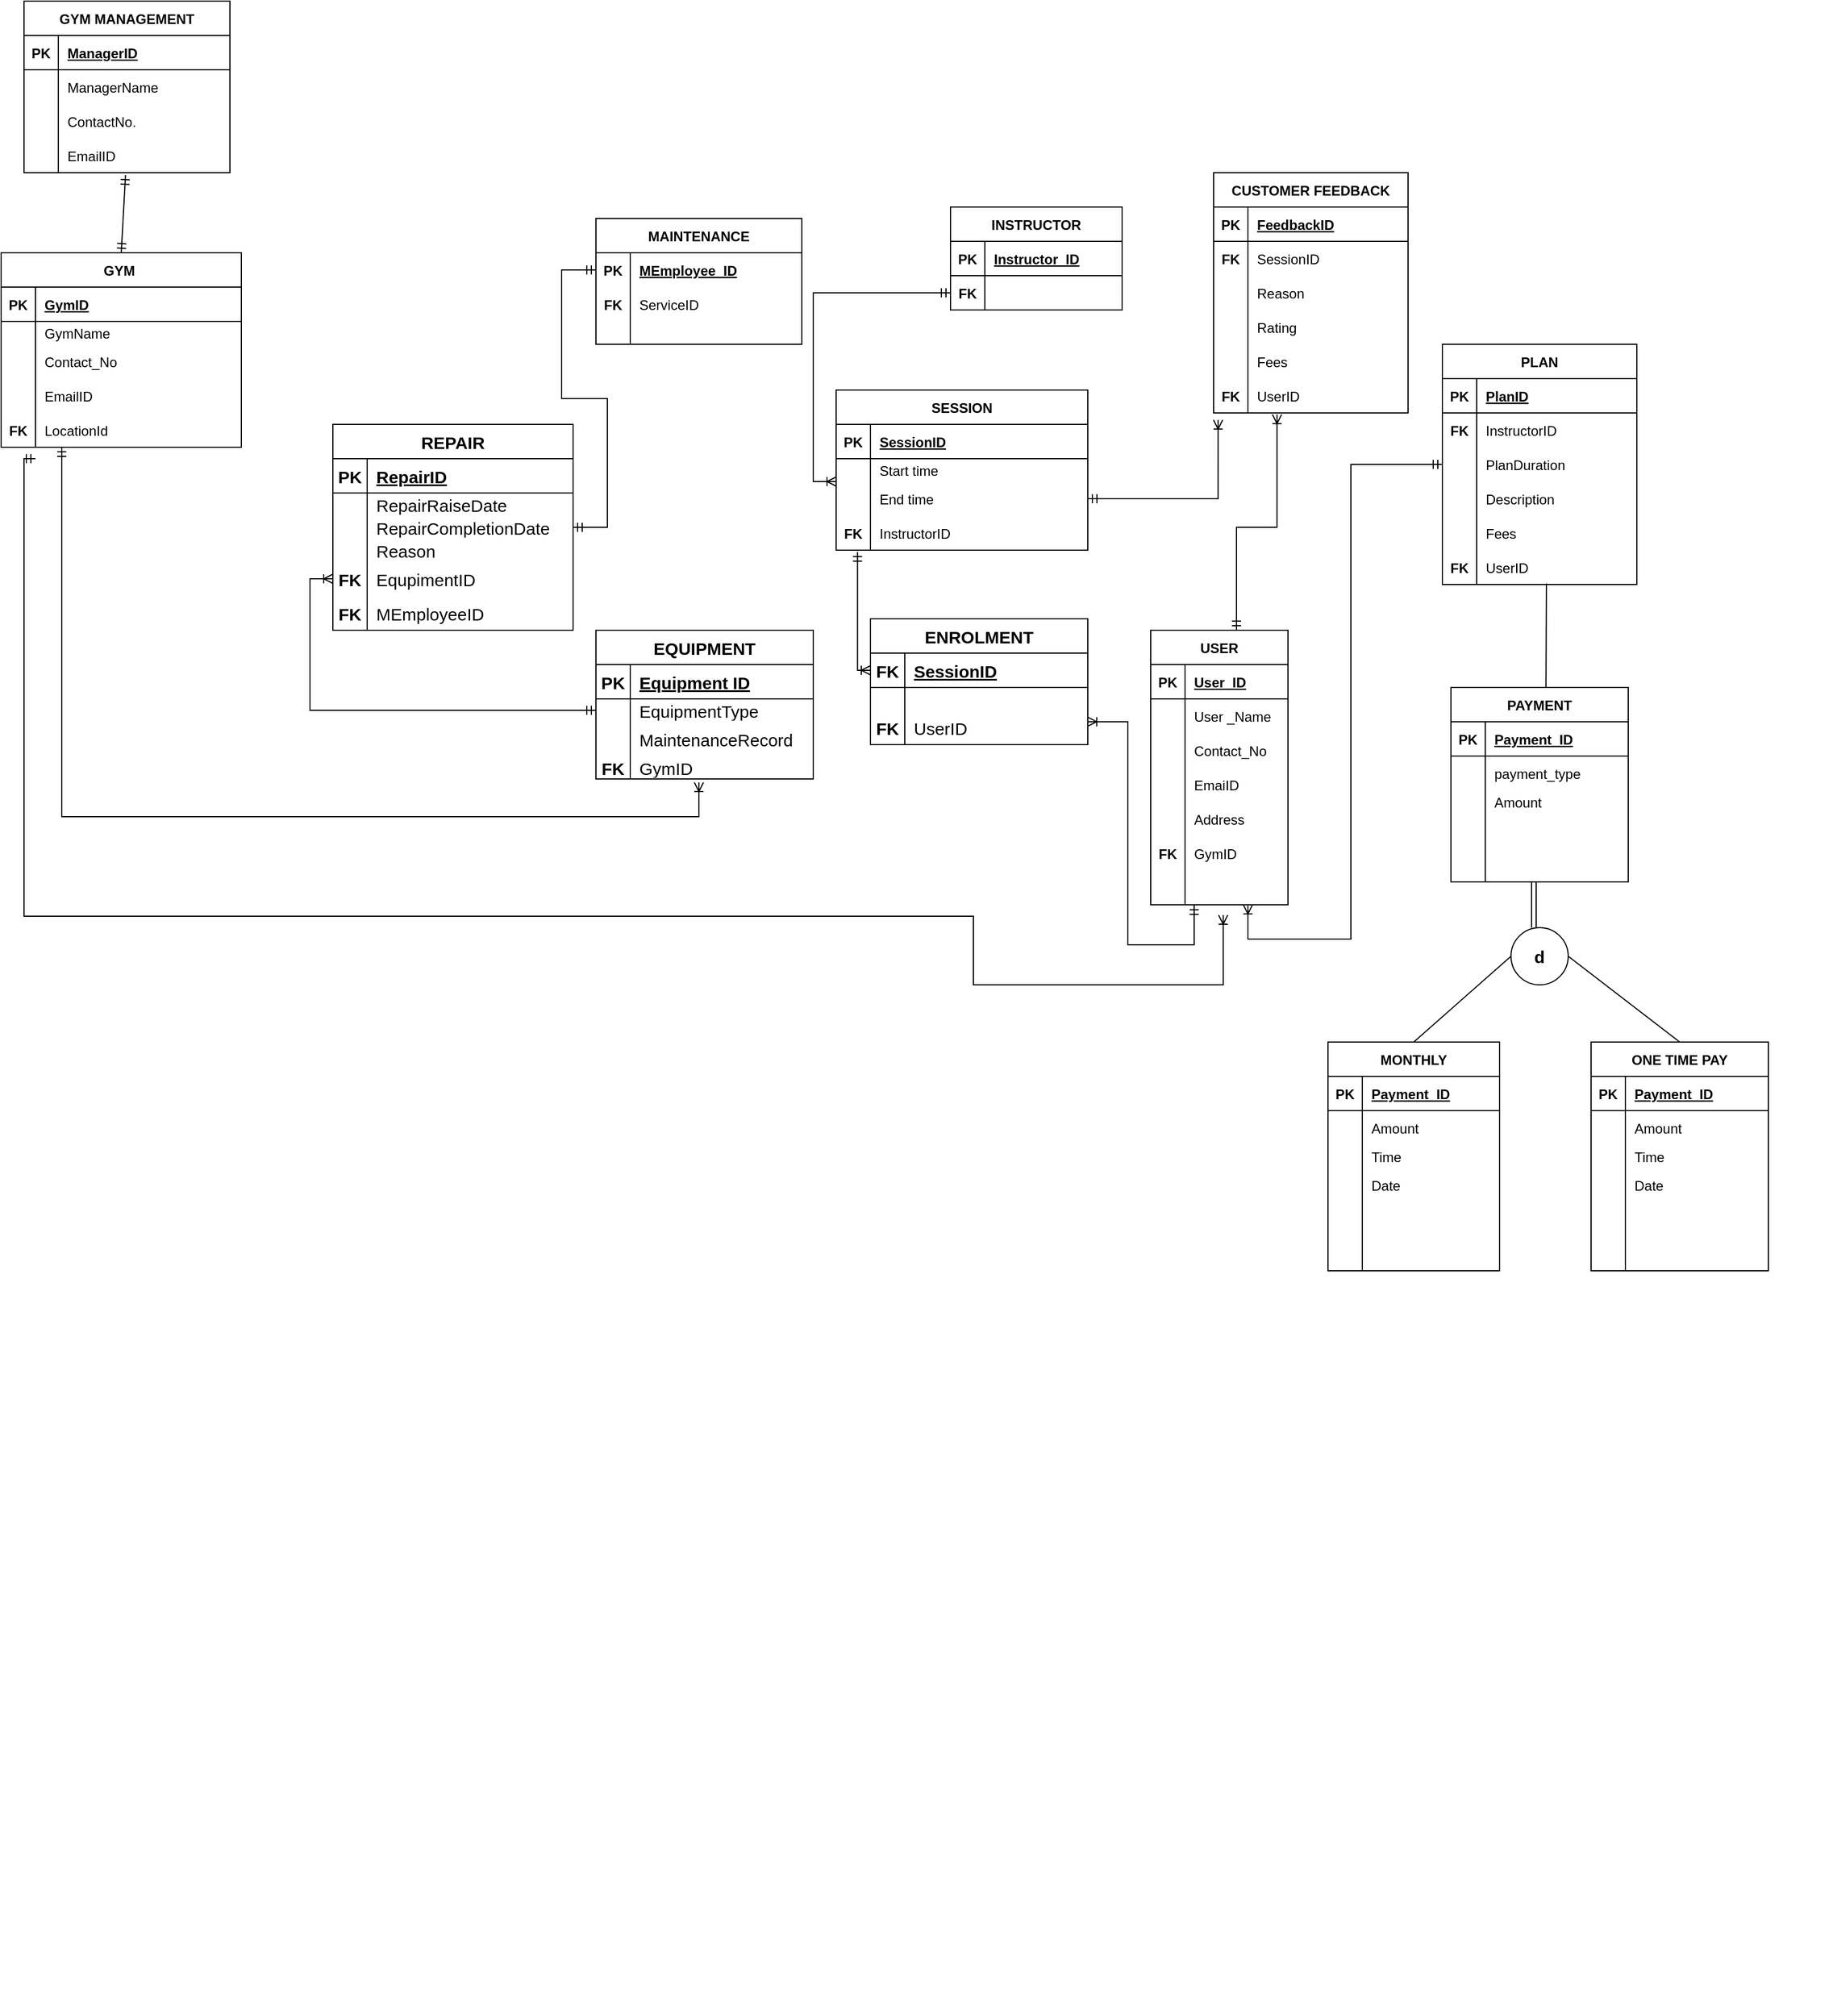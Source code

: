 <mxfile version="16.6.5" type="github">
  <diagram id="Zf10Iz8SibZ3wQ2_2NVc" name="Page-1">
    <mxGraphModel dx="3438" dy="2051" grid="1" gridSize="10" guides="1" tooltips="1" connect="1" arrows="1" fold="1" page="1" pageScale="1" pageWidth="850" pageHeight="1100" math="0" shadow="0">
      <root>
        <mxCell id="0" />
        <mxCell id="1" parent="0" />
        <mxCell id="6uBZzfEqjjDZe2HTgL8m-6" value="GYM " style="shape=table;startSize=30;container=1;collapsible=1;childLayout=tableLayout;fixedRows=1;rowLines=0;fontStyle=1;align=center;resizeLast=1;" parent="1" vertex="1">
          <mxGeometry x="-1640" y="-240" width="210" height="170" as="geometry" />
        </mxCell>
        <mxCell id="6uBZzfEqjjDZe2HTgL8m-7" value="" style="shape=tableRow;horizontal=0;startSize=0;swimlaneHead=0;swimlaneBody=0;fillColor=none;collapsible=0;dropTarget=0;points=[[0,0.5],[1,0.5]];portConstraint=eastwest;top=0;left=0;right=0;bottom=1;" parent="6uBZzfEqjjDZe2HTgL8m-6" vertex="1">
          <mxGeometry y="30" width="210" height="30" as="geometry" />
        </mxCell>
        <mxCell id="6uBZzfEqjjDZe2HTgL8m-8" value="PK" style="shape=partialRectangle;connectable=0;fillColor=none;top=0;left=0;bottom=0;right=0;fontStyle=1;overflow=hidden;" parent="6uBZzfEqjjDZe2HTgL8m-7" vertex="1">
          <mxGeometry width="30" height="30" as="geometry">
            <mxRectangle width="30" height="30" as="alternateBounds" />
          </mxGeometry>
        </mxCell>
        <mxCell id="6uBZzfEqjjDZe2HTgL8m-9" value="GymID" style="shape=partialRectangle;connectable=0;fillColor=none;top=0;left=0;bottom=0;right=0;align=left;spacingLeft=6;fontStyle=5;overflow=hidden;" parent="6uBZzfEqjjDZe2HTgL8m-7" vertex="1">
          <mxGeometry x="30" width="180" height="30" as="geometry">
            <mxRectangle width="180" height="30" as="alternateBounds" />
          </mxGeometry>
        </mxCell>
        <mxCell id="6uBZzfEqjjDZe2HTgL8m-10" value="" style="shape=tableRow;horizontal=0;startSize=0;swimlaneHead=0;swimlaneBody=0;fillColor=none;collapsible=0;dropTarget=0;points=[[0,0.5],[1,0.5]];portConstraint=eastwest;top=0;left=0;right=0;bottom=0;" parent="6uBZzfEqjjDZe2HTgL8m-6" vertex="1">
          <mxGeometry y="60" width="210" height="20" as="geometry" />
        </mxCell>
        <mxCell id="6uBZzfEqjjDZe2HTgL8m-11" value="" style="shape=partialRectangle;connectable=0;fillColor=none;top=0;left=0;bottom=0;right=0;editable=1;overflow=hidden;" parent="6uBZzfEqjjDZe2HTgL8m-10" vertex="1">
          <mxGeometry width="30" height="20" as="geometry">
            <mxRectangle width="30" height="20" as="alternateBounds" />
          </mxGeometry>
        </mxCell>
        <mxCell id="6uBZzfEqjjDZe2HTgL8m-12" value="GymName" style="shape=partialRectangle;connectable=0;fillColor=none;top=0;left=0;bottom=0;right=0;align=left;spacingLeft=6;overflow=hidden;" parent="6uBZzfEqjjDZe2HTgL8m-10" vertex="1">
          <mxGeometry x="30" width="180" height="20" as="geometry">
            <mxRectangle width="180" height="20" as="alternateBounds" />
          </mxGeometry>
        </mxCell>
        <mxCell id="6uBZzfEqjjDZe2HTgL8m-13" value="" style="shape=tableRow;horizontal=0;startSize=0;swimlaneHead=0;swimlaneBody=0;fillColor=none;collapsible=0;dropTarget=0;points=[[0,0.5],[1,0.5]];portConstraint=eastwest;top=0;left=0;right=0;bottom=0;" parent="6uBZzfEqjjDZe2HTgL8m-6" vertex="1">
          <mxGeometry y="80" width="210" height="30" as="geometry" />
        </mxCell>
        <mxCell id="6uBZzfEqjjDZe2HTgL8m-14" value="" style="shape=partialRectangle;connectable=0;fillColor=none;top=0;left=0;bottom=0;right=0;editable=1;overflow=hidden;" parent="6uBZzfEqjjDZe2HTgL8m-13" vertex="1">
          <mxGeometry width="30" height="30" as="geometry">
            <mxRectangle width="30" height="30" as="alternateBounds" />
          </mxGeometry>
        </mxCell>
        <mxCell id="6uBZzfEqjjDZe2HTgL8m-15" value="Contact_No" style="shape=partialRectangle;connectable=0;fillColor=none;top=0;left=0;bottom=0;right=0;align=left;spacingLeft=6;overflow=hidden;" parent="6uBZzfEqjjDZe2HTgL8m-13" vertex="1">
          <mxGeometry x="30" width="180" height="30" as="geometry">
            <mxRectangle width="180" height="30" as="alternateBounds" />
          </mxGeometry>
        </mxCell>
        <mxCell id="6uBZzfEqjjDZe2HTgL8m-16" value="" style="shape=tableRow;horizontal=0;startSize=0;swimlaneHead=0;swimlaneBody=0;fillColor=none;collapsible=0;dropTarget=0;points=[[0,0.5],[1,0.5]];portConstraint=eastwest;top=0;left=0;right=0;bottom=0;" parent="6uBZzfEqjjDZe2HTgL8m-6" vertex="1">
          <mxGeometry y="110" width="210" height="30" as="geometry" />
        </mxCell>
        <mxCell id="6uBZzfEqjjDZe2HTgL8m-17" value="" style="shape=partialRectangle;connectable=0;fillColor=none;top=0;left=0;bottom=0;right=0;editable=1;overflow=hidden;" parent="6uBZzfEqjjDZe2HTgL8m-16" vertex="1">
          <mxGeometry width="30" height="30" as="geometry">
            <mxRectangle width="30" height="30" as="alternateBounds" />
          </mxGeometry>
        </mxCell>
        <mxCell id="6uBZzfEqjjDZe2HTgL8m-18" value="EmailID" style="shape=partialRectangle;connectable=0;fillColor=none;top=0;left=0;bottom=0;right=0;align=left;spacingLeft=6;overflow=hidden;" parent="6uBZzfEqjjDZe2HTgL8m-16" vertex="1">
          <mxGeometry x="30" width="180" height="30" as="geometry">
            <mxRectangle width="180" height="30" as="alternateBounds" />
          </mxGeometry>
        </mxCell>
        <mxCell id="pguU0-tYZOL3se5_5-Ll-60" value="" style="shape=tableRow;horizontal=0;startSize=0;swimlaneHead=0;swimlaneBody=0;fillColor=none;collapsible=0;dropTarget=0;points=[[0,0.5],[1,0.5]];portConstraint=eastwest;top=0;left=0;right=0;bottom=0;" parent="6uBZzfEqjjDZe2HTgL8m-6" vertex="1">
          <mxGeometry y="140" width="210" height="30" as="geometry" />
        </mxCell>
        <mxCell id="pguU0-tYZOL3se5_5-Ll-61" value="FK" style="shape=partialRectangle;connectable=0;fillColor=none;top=0;left=0;bottom=0;right=0;editable=1;overflow=hidden;fontStyle=1" parent="pguU0-tYZOL3se5_5-Ll-60" vertex="1">
          <mxGeometry width="30" height="30" as="geometry">
            <mxRectangle width="30" height="30" as="alternateBounds" />
          </mxGeometry>
        </mxCell>
        <mxCell id="pguU0-tYZOL3se5_5-Ll-62" value="LocationId" style="shape=partialRectangle;connectable=0;fillColor=none;top=0;left=0;bottom=0;right=0;align=left;spacingLeft=6;overflow=hidden;" parent="pguU0-tYZOL3se5_5-Ll-60" vertex="1">
          <mxGeometry x="30" width="180" height="30" as="geometry">
            <mxRectangle width="180" height="30" as="alternateBounds" />
          </mxGeometry>
        </mxCell>
        <mxCell id="6uBZzfEqjjDZe2HTgL8m-29" value="INSTRUCTOR" style="shape=table;startSize=30;container=1;collapsible=1;childLayout=tableLayout;fixedRows=1;rowLines=0;fontStyle=1;align=center;resizeLast=1;" parent="1" vertex="1">
          <mxGeometry x="-810" y="-280" width="150" height="90" as="geometry" />
        </mxCell>
        <mxCell id="6uBZzfEqjjDZe2HTgL8m-30" value="" style="shape=tableRow;horizontal=0;startSize=0;swimlaneHead=0;swimlaneBody=0;fillColor=none;collapsible=0;dropTarget=0;points=[[0,0.5],[1,0.5]];portConstraint=eastwest;top=0;left=0;right=0;bottom=1;" parent="6uBZzfEqjjDZe2HTgL8m-29" vertex="1">
          <mxGeometry y="30" width="150" height="30" as="geometry" />
        </mxCell>
        <mxCell id="6uBZzfEqjjDZe2HTgL8m-31" value="PK" style="shape=partialRectangle;connectable=0;fillColor=none;top=0;left=0;bottom=0;right=0;fontStyle=1;overflow=hidden;" parent="6uBZzfEqjjDZe2HTgL8m-30" vertex="1">
          <mxGeometry width="30" height="30" as="geometry">
            <mxRectangle width="30" height="30" as="alternateBounds" />
          </mxGeometry>
        </mxCell>
        <mxCell id="6uBZzfEqjjDZe2HTgL8m-32" value="Instructor_ID" style="shape=partialRectangle;connectable=0;fillColor=none;top=0;left=0;bottom=0;right=0;align=left;spacingLeft=6;fontStyle=5;overflow=hidden;" parent="6uBZzfEqjjDZe2HTgL8m-30" vertex="1">
          <mxGeometry x="30" width="120" height="30" as="geometry">
            <mxRectangle width="120" height="30" as="alternateBounds" />
          </mxGeometry>
        </mxCell>
        <mxCell id="6uBZzfEqjjDZe2HTgL8m-42" value="" style="shape=tableRow;horizontal=0;startSize=0;swimlaneHead=0;swimlaneBody=0;fillColor=none;collapsible=0;dropTarget=0;points=[[0,0.5],[1,0.5]];portConstraint=eastwest;top=0;left=0;right=0;bottom=0;" parent="6uBZzfEqjjDZe2HTgL8m-29" vertex="1">
          <mxGeometry y="60" width="150" height="30" as="geometry" />
        </mxCell>
        <mxCell id="6uBZzfEqjjDZe2HTgL8m-43" value="FK" style="shape=partialRectangle;connectable=0;fillColor=none;top=0;left=0;bottom=0;right=0;editable=1;overflow=hidden;fontStyle=1" parent="6uBZzfEqjjDZe2HTgL8m-42" vertex="1">
          <mxGeometry width="30" height="30" as="geometry">
            <mxRectangle width="30" height="30" as="alternateBounds" />
          </mxGeometry>
        </mxCell>
        <mxCell id="6uBZzfEqjjDZe2HTgL8m-44" value="" style="shape=partialRectangle;connectable=0;fillColor=none;top=0;left=0;bottom=0;right=0;align=left;spacingLeft=6;overflow=hidden;" parent="6uBZzfEqjjDZe2HTgL8m-42" vertex="1">
          <mxGeometry x="30" width="120" height="30" as="geometry">
            <mxRectangle width="120" height="30" as="alternateBounds" />
          </mxGeometry>
        </mxCell>
        <mxCell id="wxXooJNbO1-Rk45IWMcj-2" value="SESSION" style="shape=table;startSize=30;container=1;collapsible=1;childLayout=tableLayout;fixedRows=1;rowLines=0;fontStyle=1;align=center;resizeLast=1;" parent="1" vertex="1">
          <mxGeometry x="-910" y="-120" width="220" height="140" as="geometry" />
        </mxCell>
        <mxCell id="wxXooJNbO1-Rk45IWMcj-3" value="" style="shape=tableRow;horizontal=0;startSize=0;swimlaneHead=0;swimlaneBody=0;fillColor=none;collapsible=0;dropTarget=0;points=[[0,0.5],[1,0.5]];portConstraint=eastwest;top=0;left=0;right=0;bottom=1;" parent="wxXooJNbO1-Rk45IWMcj-2" vertex="1">
          <mxGeometry y="30" width="220" height="30" as="geometry" />
        </mxCell>
        <mxCell id="wxXooJNbO1-Rk45IWMcj-4" value="PK" style="shape=partialRectangle;connectable=0;fillColor=none;top=0;left=0;bottom=0;right=0;fontStyle=1;overflow=hidden;" parent="wxXooJNbO1-Rk45IWMcj-3" vertex="1">
          <mxGeometry width="30" height="30" as="geometry">
            <mxRectangle width="30" height="30" as="alternateBounds" />
          </mxGeometry>
        </mxCell>
        <mxCell id="wxXooJNbO1-Rk45IWMcj-5" value="SessionID" style="shape=partialRectangle;connectable=0;fillColor=none;top=0;left=0;bottom=0;right=0;align=left;spacingLeft=6;fontStyle=5;overflow=hidden;" parent="wxXooJNbO1-Rk45IWMcj-3" vertex="1">
          <mxGeometry x="30" width="190" height="30" as="geometry">
            <mxRectangle width="190" height="30" as="alternateBounds" />
          </mxGeometry>
        </mxCell>
        <mxCell id="wxXooJNbO1-Rk45IWMcj-6" value="" style="shape=tableRow;horizontal=0;startSize=0;swimlaneHead=0;swimlaneBody=0;fillColor=none;collapsible=0;dropTarget=0;points=[[0,0.5],[1,0.5]];portConstraint=eastwest;top=0;left=0;right=0;bottom=0;" parent="wxXooJNbO1-Rk45IWMcj-2" vertex="1">
          <mxGeometry y="60" width="220" height="20" as="geometry" />
        </mxCell>
        <mxCell id="wxXooJNbO1-Rk45IWMcj-7" value="" style="shape=partialRectangle;connectable=0;fillColor=none;top=0;left=0;bottom=0;right=0;editable=1;overflow=hidden;" parent="wxXooJNbO1-Rk45IWMcj-6" vertex="1">
          <mxGeometry width="30" height="20" as="geometry">
            <mxRectangle width="30" height="20" as="alternateBounds" />
          </mxGeometry>
        </mxCell>
        <mxCell id="wxXooJNbO1-Rk45IWMcj-8" value="Start time" style="shape=partialRectangle;connectable=0;fillColor=none;top=0;left=0;bottom=0;right=0;align=left;spacingLeft=6;overflow=hidden;" parent="wxXooJNbO1-Rk45IWMcj-6" vertex="1">
          <mxGeometry x="30" width="190" height="20" as="geometry">
            <mxRectangle width="190" height="20" as="alternateBounds" />
          </mxGeometry>
        </mxCell>
        <mxCell id="wxXooJNbO1-Rk45IWMcj-9" value="" style="shape=tableRow;horizontal=0;startSize=0;swimlaneHead=0;swimlaneBody=0;fillColor=none;collapsible=0;dropTarget=0;points=[[0,0.5],[1,0.5]];portConstraint=eastwest;top=0;left=0;right=0;bottom=0;" parent="wxXooJNbO1-Rk45IWMcj-2" vertex="1">
          <mxGeometry y="80" width="220" height="30" as="geometry" />
        </mxCell>
        <mxCell id="wxXooJNbO1-Rk45IWMcj-10" value="" style="shape=partialRectangle;connectable=0;fillColor=none;top=0;left=0;bottom=0;right=0;editable=1;overflow=hidden;" parent="wxXooJNbO1-Rk45IWMcj-9" vertex="1">
          <mxGeometry width="30" height="30" as="geometry">
            <mxRectangle width="30" height="30" as="alternateBounds" />
          </mxGeometry>
        </mxCell>
        <mxCell id="wxXooJNbO1-Rk45IWMcj-11" value="End time" style="shape=partialRectangle;connectable=0;fillColor=none;top=0;left=0;bottom=0;right=0;align=left;spacingLeft=6;overflow=hidden;" parent="wxXooJNbO1-Rk45IWMcj-9" vertex="1">
          <mxGeometry x="30" width="190" height="30" as="geometry">
            <mxRectangle width="190" height="30" as="alternateBounds" />
          </mxGeometry>
        </mxCell>
        <mxCell id="mrwQlL8cK9GsOPpdSVZ2-3" value="" style="shape=tableRow;horizontal=0;startSize=0;swimlaneHead=0;swimlaneBody=0;fillColor=none;collapsible=0;dropTarget=0;points=[[0,0.5],[1,0.5]];portConstraint=eastwest;top=0;left=0;right=0;bottom=0;" parent="wxXooJNbO1-Rk45IWMcj-2" vertex="1">
          <mxGeometry y="110" width="220" height="30" as="geometry" />
        </mxCell>
        <mxCell id="mrwQlL8cK9GsOPpdSVZ2-4" value="FK" style="shape=partialRectangle;connectable=0;fillColor=none;top=0;left=0;bottom=0;right=0;editable=1;overflow=hidden;fontStyle=1" parent="mrwQlL8cK9GsOPpdSVZ2-3" vertex="1">
          <mxGeometry width="30" height="30" as="geometry">
            <mxRectangle width="30" height="30" as="alternateBounds" />
          </mxGeometry>
        </mxCell>
        <mxCell id="mrwQlL8cK9GsOPpdSVZ2-5" value="InstructorID" style="shape=partialRectangle;connectable=0;fillColor=none;top=0;left=0;bottom=0;right=0;align=left;spacingLeft=6;overflow=hidden;" parent="mrwQlL8cK9GsOPpdSVZ2-3" vertex="1">
          <mxGeometry x="30" width="190" height="30" as="geometry">
            <mxRectangle width="190" height="30" as="alternateBounds" />
          </mxGeometry>
        </mxCell>
        <mxCell id="Z3d5om8pBm1unla3hd4t-17" value="USER" style="shape=table;startSize=30;container=1;collapsible=1;childLayout=tableLayout;fixedRows=1;rowLines=0;fontStyle=1;align=center;resizeLast=1;" parent="1" vertex="1">
          <mxGeometry x="-635" y="90" width="120" height="240" as="geometry" />
        </mxCell>
        <mxCell id="Z3d5om8pBm1unla3hd4t-18" value="" style="shape=tableRow;horizontal=0;startSize=0;swimlaneHead=0;swimlaneBody=0;fillColor=none;collapsible=0;dropTarget=0;points=[[0,0.5],[1,0.5]];portConstraint=eastwest;top=0;left=0;right=0;bottom=1;" parent="Z3d5om8pBm1unla3hd4t-17" vertex="1">
          <mxGeometry y="30" width="120" height="30" as="geometry" />
        </mxCell>
        <mxCell id="Z3d5om8pBm1unla3hd4t-19" value="PK" style="shape=partialRectangle;connectable=0;fillColor=none;top=0;left=0;bottom=0;right=0;fontStyle=1;overflow=hidden;" parent="Z3d5om8pBm1unla3hd4t-18" vertex="1">
          <mxGeometry width="30" height="30" as="geometry">
            <mxRectangle width="30" height="30" as="alternateBounds" />
          </mxGeometry>
        </mxCell>
        <mxCell id="Z3d5om8pBm1unla3hd4t-20" value="User_ID" style="shape=partialRectangle;connectable=0;fillColor=none;top=0;left=0;bottom=0;right=0;align=left;spacingLeft=6;fontStyle=5;overflow=hidden;" parent="Z3d5om8pBm1unla3hd4t-18" vertex="1">
          <mxGeometry x="30" width="90" height="30" as="geometry">
            <mxRectangle width="90" height="30" as="alternateBounds" />
          </mxGeometry>
        </mxCell>
        <mxCell id="Z3d5om8pBm1unla3hd4t-21" value="" style="shape=tableRow;horizontal=0;startSize=0;swimlaneHead=0;swimlaneBody=0;fillColor=none;collapsible=0;dropTarget=0;points=[[0,0.5],[1,0.5]];portConstraint=eastwest;top=0;left=0;right=0;bottom=0;" parent="Z3d5om8pBm1unla3hd4t-17" vertex="1">
          <mxGeometry y="60" width="120" height="30" as="geometry" />
        </mxCell>
        <mxCell id="Z3d5om8pBm1unla3hd4t-22" value="" style="shape=partialRectangle;connectable=0;fillColor=none;top=0;left=0;bottom=0;right=0;editable=1;overflow=hidden;" parent="Z3d5om8pBm1unla3hd4t-21" vertex="1">
          <mxGeometry width="30" height="30" as="geometry">
            <mxRectangle width="30" height="30" as="alternateBounds" />
          </mxGeometry>
        </mxCell>
        <mxCell id="Z3d5om8pBm1unla3hd4t-23" value="User _Name" style="shape=partialRectangle;connectable=0;fillColor=none;top=0;left=0;bottom=0;right=0;align=left;spacingLeft=6;overflow=hidden;" parent="Z3d5om8pBm1unla3hd4t-21" vertex="1">
          <mxGeometry x="30" width="90" height="30" as="geometry">
            <mxRectangle width="90" height="30" as="alternateBounds" />
          </mxGeometry>
        </mxCell>
        <mxCell id="Z3d5om8pBm1unla3hd4t-24" value="" style="shape=tableRow;horizontal=0;startSize=0;swimlaneHead=0;swimlaneBody=0;fillColor=none;collapsible=0;dropTarget=0;points=[[0,0.5],[1,0.5]];portConstraint=eastwest;top=0;left=0;right=0;bottom=0;" parent="Z3d5om8pBm1unla3hd4t-17" vertex="1">
          <mxGeometry y="90" width="120" height="30" as="geometry" />
        </mxCell>
        <mxCell id="Z3d5om8pBm1unla3hd4t-25" value="" style="shape=partialRectangle;connectable=0;fillColor=none;top=0;left=0;bottom=0;right=0;editable=1;overflow=hidden;" parent="Z3d5om8pBm1unla3hd4t-24" vertex="1">
          <mxGeometry width="30" height="30" as="geometry">
            <mxRectangle width="30" height="30" as="alternateBounds" />
          </mxGeometry>
        </mxCell>
        <mxCell id="Z3d5om8pBm1unla3hd4t-26" value="Contact_No" style="shape=partialRectangle;connectable=0;fillColor=none;top=0;left=0;bottom=0;right=0;align=left;spacingLeft=6;overflow=hidden;" parent="Z3d5om8pBm1unla3hd4t-24" vertex="1">
          <mxGeometry x="30" width="90" height="30" as="geometry">
            <mxRectangle width="90" height="30" as="alternateBounds" />
          </mxGeometry>
        </mxCell>
        <mxCell id="Z3d5om8pBm1unla3hd4t-27" value="" style="shape=tableRow;horizontal=0;startSize=0;swimlaneHead=0;swimlaneBody=0;fillColor=none;collapsible=0;dropTarget=0;points=[[0,0.5],[1,0.5]];portConstraint=eastwest;top=0;left=0;right=0;bottom=0;" parent="Z3d5om8pBm1unla3hd4t-17" vertex="1">
          <mxGeometry y="120" width="120" height="30" as="geometry" />
        </mxCell>
        <mxCell id="Z3d5om8pBm1unla3hd4t-28" value="" style="shape=partialRectangle;connectable=0;fillColor=none;top=0;left=0;bottom=0;right=0;editable=1;overflow=hidden;" parent="Z3d5om8pBm1unla3hd4t-27" vertex="1">
          <mxGeometry width="30" height="30" as="geometry">
            <mxRectangle width="30" height="30" as="alternateBounds" />
          </mxGeometry>
        </mxCell>
        <mxCell id="Z3d5om8pBm1unla3hd4t-29" value="EmaiID" style="shape=partialRectangle;connectable=0;fillColor=none;top=0;left=0;bottom=0;right=0;align=left;spacingLeft=6;overflow=hidden;" parent="Z3d5om8pBm1unla3hd4t-27" vertex="1">
          <mxGeometry x="30" width="90" height="30" as="geometry">
            <mxRectangle width="90" height="30" as="alternateBounds" />
          </mxGeometry>
        </mxCell>
        <mxCell id="Z3d5om8pBm1unla3hd4t-30" value="" style="shape=tableRow;horizontal=0;startSize=0;swimlaneHead=0;swimlaneBody=0;fillColor=none;collapsible=0;dropTarget=0;points=[[0,0.5],[1,0.5]];portConstraint=eastwest;top=0;left=0;right=0;bottom=0;" parent="Z3d5om8pBm1unla3hd4t-17" vertex="1">
          <mxGeometry y="150" width="120" height="30" as="geometry" />
        </mxCell>
        <mxCell id="Z3d5om8pBm1unla3hd4t-31" value="" style="shape=partialRectangle;connectable=0;fillColor=none;top=0;left=0;bottom=0;right=0;editable=1;overflow=hidden;fontStyle=1" parent="Z3d5om8pBm1unla3hd4t-30" vertex="1">
          <mxGeometry width="30" height="30" as="geometry">
            <mxRectangle width="30" height="30" as="alternateBounds" />
          </mxGeometry>
        </mxCell>
        <mxCell id="Z3d5om8pBm1unla3hd4t-32" value="Address" style="shape=partialRectangle;connectable=0;fillColor=none;top=0;left=0;bottom=0;right=0;align=left;spacingLeft=6;overflow=hidden;" parent="Z3d5om8pBm1unla3hd4t-30" vertex="1">
          <mxGeometry x="30" width="90" height="30" as="geometry">
            <mxRectangle width="90" height="30" as="alternateBounds" />
          </mxGeometry>
        </mxCell>
        <mxCell id="Z3d5om8pBm1unla3hd4t-33" value="" style="shape=tableRow;horizontal=0;startSize=0;swimlaneHead=0;swimlaneBody=0;fillColor=none;collapsible=0;dropTarget=0;points=[[0,0.5],[1,0.5]];portConstraint=eastwest;top=0;left=0;right=0;bottom=0;" parent="Z3d5om8pBm1unla3hd4t-17" vertex="1">
          <mxGeometry y="180" width="120" height="30" as="geometry" />
        </mxCell>
        <mxCell id="Z3d5om8pBm1unla3hd4t-34" value="FK" style="shape=partialRectangle;connectable=0;fillColor=none;top=0;left=0;bottom=0;right=0;editable=1;overflow=hidden;fontStyle=1" parent="Z3d5om8pBm1unla3hd4t-33" vertex="1">
          <mxGeometry width="30" height="30" as="geometry">
            <mxRectangle width="30" height="30" as="alternateBounds" />
          </mxGeometry>
        </mxCell>
        <mxCell id="Z3d5om8pBm1unla3hd4t-35" value="GymID" style="shape=partialRectangle;connectable=0;fillColor=none;top=0;left=0;bottom=0;right=0;align=left;spacingLeft=6;overflow=hidden;" parent="Z3d5om8pBm1unla3hd4t-33" vertex="1">
          <mxGeometry x="30" width="90" height="30" as="geometry">
            <mxRectangle width="90" height="30" as="alternateBounds" />
          </mxGeometry>
        </mxCell>
        <mxCell id="pguU0-tYZOL3se5_5-Ll-66" value="" style="shape=tableRow;horizontal=0;startSize=0;swimlaneHead=0;swimlaneBody=0;fillColor=none;collapsible=0;dropTarget=0;points=[[0,0.5],[1,0.5]];portConstraint=eastwest;top=0;left=0;right=0;bottom=0;" parent="Z3d5om8pBm1unla3hd4t-17" vertex="1">
          <mxGeometry y="210" width="120" height="30" as="geometry" />
        </mxCell>
        <mxCell id="pguU0-tYZOL3se5_5-Ll-67" value="" style="shape=partialRectangle;connectable=0;fillColor=none;top=0;left=0;bottom=0;right=0;editable=1;overflow=hidden;fontStyle=1" parent="pguU0-tYZOL3se5_5-Ll-66" vertex="1">
          <mxGeometry width="30" height="30" as="geometry">
            <mxRectangle width="30" height="30" as="alternateBounds" />
          </mxGeometry>
        </mxCell>
        <mxCell id="pguU0-tYZOL3se5_5-Ll-68" value="" style="shape=partialRectangle;connectable=0;fillColor=none;top=0;left=0;bottom=0;right=0;align=left;spacingLeft=6;overflow=hidden;" parent="pguU0-tYZOL3se5_5-Ll-66" vertex="1">
          <mxGeometry x="30" width="90" height="30" as="geometry">
            <mxRectangle width="90" height="30" as="alternateBounds" />
          </mxGeometry>
        </mxCell>
        <mxCell id="Z3d5om8pBm1unla3hd4t-36" value="PAYMENT" style="shape=table;startSize=30;container=1;collapsible=1;childLayout=tableLayout;fixedRows=1;rowLines=0;fontStyle=1;align=center;resizeLast=1;" parent="1" vertex="1">
          <mxGeometry x="-372.5" y="140" width="155" height="170" as="geometry" />
        </mxCell>
        <mxCell id="Z3d5om8pBm1unla3hd4t-37" value="" style="shape=tableRow;horizontal=0;startSize=0;swimlaneHead=0;swimlaneBody=0;fillColor=none;collapsible=0;dropTarget=0;points=[[0,0.5],[1,0.5]];portConstraint=eastwest;top=0;left=0;right=0;bottom=1;" parent="Z3d5om8pBm1unla3hd4t-36" vertex="1">
          <mxGeometry y="30" width="155" height="30" as="geometry" />
        </mxCell>
        <mxCell id="Z3d5om8pBm1unla3hd4t-38" value="PK" style="shape=partialRectangle;connectable=0;fillColor=none;top=0;left=0;bottom=0;right=0;fontStyle=1;overflow=hidden;" parent="Z3d5om8pBm1unla3hd4t-37" vertex="1">
          <mxGeometry width="30" height="30" as="geometry">
            <mxRectangle width="30" height="30" as="alternateBounds" />
          </mxGeometry>
        </mxCell>
        <mxCell id="Z3d5om8pBm1unla3hd4t-39" value="Payment_ID" style="shape=partialRectangle;connectable=0;fillColor=none;top=0;left=0;bottom=0;right=0;align=left;spacingLeft=6;fontStyle=5;overflow=hidden;" parent="Z3d5om8pBm1unla3hd4t-37" vertex="1">
          <mxGeometry x="30" width="125" height="30" as="geometry">
            <mxRectangle width="125" height="30" as="alternateBounds" />
          </mxGeometry>
        </mxCell>
        <mxCell id="Z3d5om8pBm1unla3hd4t-40" value="" style="shape=tableRow;horizontal=0;startSize=0;swimlaneHead=0;swimlaneBody=0;fillColor=none;collapsible=0;dropTarget=0;points=[[0,0.5],[1,0.5]];portConstraint=eastwest;top=0;left=0;right=0;bottom=0;" parent="Z3d5om8pBm1unla3hd4t-36" vertex="1">
          <mxGeometry y="60" width="155" height="30" as="geometry" />
        </mxCell>
        <mxCell id="Z3d5om8pBm1unla3hd4t-41" value="" style="shape=partialRectangle;connectable=0;fillColor=none;top=0;left=0;bottom=0;right=0;editable=1;overflow=hidden;" parent="Z3d5om8pBm1unla3hd4t-40" vertex="1">
          <mxGeometry width="30" height="30" as="geometry">
            <mxRectangle width="30" height="30" as="alternateBounds" />
          </mxGeometry>
        </mxCell>
        <mxCell id="Z3d5om8pBm1unla3hd4t-42" value="payment_type" style="shape=partialRectangle;connectable=0;fillColor=none;top=0;left=0;bottom=0;right=0;align=left;spacingLeft=6;overflow=hidden;" parent="Z3d5om8pBm1unla3hd4t-40" vertex="1">
          <mxGeometry x="30" width="125" height="30" as="geometry">
            <mxRectangle width="125" height="30" as="alternateBounds" />
          </mxGeometry>
        </mxCell>
        <mxCell id="Z3d5om8pBm1unla3hd4t-43" value="" style="shape=tableRow;horizontal=0;startSize=0;swimlaneHead=0;swimlaneBody=0;fillColor=none;collapsible=0;dropTarget=0;points=[[0,0.5],[1,0.5]];portConstraint=eastwest;top=0;left=0;right=0;bottom=0;" parent="Z3d5om8pBm1unla3hd4t-36" vertex="1">
          <mxGeometry y="90" width="155" height="20" as="geometry" />
        </mxCell>
        <mxCell id="Z3d5om8pBm1unla3hd4t-44" value="" style="shape=partialRectangle;connectable=0;fillColor=none;top=0;left=0;bottom=0;right=0;editable=1;overflow=hidden;" parent="Z3d5om8pBm1unla3hd4t-43" vertex="1">
          <mxGeometry width="30" height="20" as="geometry">
            <mxRectangle width="30" height="20" as="alternateBounds" />
          </mxGeometry>
        </mxCell>
        <mxCell id="Z3d5om8pBm1unla3hd4t-45" value="Amount" style="shape=partialRectangle;connectable=0;fillColor=none;top=0;left=0;bottom=0;right=0;align=left;spacingLeft=6;overflow=hidden;" parent="Z3d5om8pBm1unla3hd4t-43" vertex="1">
          <mxGeometry x="30" width="125" height="20" as="geometry">
            <mxRectangle width="125" height="20" as="alternateBounds" />
          </mxGeometry>
        </mxCell>
        <mxCell id="Z3d5om8pBm1unla3hd4t-46" value="" style="shape=tableRow;horizontal=0;startSize=0;swimlaneHead=0;swimlaneBody=0;fillColor=none;collapsible=0;dropTarget=0;points=[[0,0.5],[1,0.5]];portConstraint=eastwest;top=0;left=0;right=0;bottom=0;" parent="Z3d5om8pBm1unla3hd4t-36" vertex="1">
          <mxGeometry y="110" width="155" height="30" as="geometry" />
        </mxCell>
        <mxCell id="Z3d5om8pBm1unla3hd4t-47" value="" style="shape=partialRectangle;connectable=0;fillColor=none;top=0;left=0;bottom=0;right=0;editable=1;overflow=hidden;" parent="Z3d5om8pBm1unla3hd4t-46" vertex="1">
          <mxGeometry width="30" height="30" as="geometry">
            <mxRectangle width="30" height="30" as="alternateBounds" />
          </mxGeometry>
        </mxCell>
        <mxCell id="Z3d5om8pBm1unla3hd4t-48" value="" style="shape=partialRectangle;connectable=0;fillColor=none;top=0;left=0;bottom=0;right=0;align=left;spacingLeft=6;overflow=hidden;" parent="Z3d5om8pBm1unla3hd4t-46" vertex="1">
          <mxGeometry x="30" width="125" height="30" as="geometry">
            <mxRectangle width="125" height="30" as="alternateBounds" />
          </mxGeometry>
        </mxCell>
        <mxCell id="Z3d5om8pBm1unla3hd4t-52" value="" style="shape=tableRow;horizontal=0;startSize=0;swimlaneHead=0;swimlaneBody=0;fillColor=none;collapsible=0;dropTarget=0;points=[[0,0.5],[1,0.5]];portConstraint=eastwest;top=0;left=0;right=0;bottom=0;" parent="Z3d5om8pBm1unla3hd4t-36" vertex="1">
          <mxGeometry y="140" width="155" height="30" as="geometry" />
        </mxCell>
        <mxCell id="Z3d5om8pBm1unla3hd4t-53" value="" style="shape=partialRectangle;connectable=0;fillColor=none;top=0;left=0;bottom=0;right=0;editable=1;overflow=hidden;fontStyle=1" parent="Z3d5om8pBm1unla3hd4t-52" vertex="1">
          <mxGeometry width="30" height="30" as="geometry">
            <mxRectangle width="30" height="30" as="alternateBounds" />
          </mxGeometry>
        </mxCell>
        <mxCell id="Z3d5om8pBm1unla3hd4t-54" value="" style="shape=partialRectangle;connectable=0;fillColor=none;top=0;left=0;bottom=0;right=0;align=left;spacingLeft=6;overflow=hidden;" parent="Z3d5om8pBm1unla3hd4t-52" vertex="1">
          <mxGeometry x="30" width="125" height="30" as="geometry">
            <mxRectangle width="125" height="30" as="alternateBounds" />
          </mxGeometry>
        </mxCell>
        <mxCell id="3oBz-C_aJLIuU1yZe2NG-1" value="PLAN" style="shape=table;startSize=30;container=1;collapsible=1;childLayout=tableLayout;fixedRows=1;rowLines=0;fontStyle=1;align=center;resizeLast=1;" parent="1" vertex="1">
          <mxGeometry x="-380" y="-160" width="170" height="210" as="geometry" />
        </mxCell>
        <mxCell id="3oBz-C_aJLIuU1yZe2NG-2" value="" style="shape=tableRow;horizontal=0;startSize=0;swimlaneHead=0;swimlaneBody=0;fillColor=none;collapsible=0;dropTarget=0;points=[[0,0.5],[1,0.5]];portConstraint=eastwest;top=0;left=0;right=0;bottom=1;" parent="3oBz-C_aJLIuU1yZe2NG-1" vertex="1">
          <mxGeometry y="30" width="170" height="30" as="geometry" />
        </mxCell>
        <mxCell id="3oBz-C_aJLIuU1yZe2NG-3" value="PK" style="shape=partialRectangle;connectable=0;fillColor=none;top=0;left=0;bottom=0;right=0;fontStyle=1;overflow=hidden;" parent="3oBz-C_aJLIuU1yZe2NG-2" vertex="1">
          <mxGeometry width="30" height="30" as="geometry">
            <mxRectangle width="30" height="30" as="alternateBounds" />
          </mxGeometry>
        </mxCell>
        <mxCell id="3oBz-C_aJLIuU1yZe2NG-4" value="PlanID" style="shape=partialRectangle;connectable=0;fillColor=none;top=0;left=0;bottom=0;right=0;align=left;spacingLeft=6;fontStyle=5;overflow=hidden;" parent="3oBz-C_aJLIuU1yZe2NG-2" vertex="1">
          <mxGeometry x="30" width="140" height="30" as="geometry">
            <mxRectangle width="140" height="30" as="alternateBounds" />
          </mxGeometry>
        </mxCell>
        <mxCell id="3oBz-C_aJLIuU1yZe2NG-5" value="" style="shape=tableRow;horizontal=0;startSize=0;swimlaneHead=0;swimlaneBody=0;fillColor=none;collapsible=0;dropTarget=0;points=[[0,0.5],[1,0.5]];portConstraint=eastwest;top=0;left=0;right=0;bottom=0;" parent="3oBz-C_aJLIuU1yZe2NG-1" vertex="1">
          <mxGeometry y="60" width="170" height="30" as="geometry" />
        </mxCell>
        <mxCell id="3oBz-C_aJLIuU1yZe2NG-6" value="FK" style="shape=partialRectangle;connectable=0;fillColor=none;top=0;left=0;bottom=0;right=0;editable=1;overflow=hidden;fontStyle=1" parent="3oBz-C_aJLIuU1yZe2NG-5" vertex="1">
          <mxGeometry width="30" height="30" as="geometry">
            <mxRectangle width="30" height="30" as="alternateBounds" />
          </mxGeometry>
        </mxCell>
        <mxCell id="3oBz-C_aJLIuU1yZe2NG-7" value="InstructorID" style="shape=partialRectangle;connectable=0;fillColor=none;top=0;left=0;bottom=0;right=0;align=left;spacingLeft=6;overflow=hidden;" parent="3oBz-C_aJLIuU1yZe2NG-5" vertex="1">
          <mxGeometry x="30" width="140" height="30" as="geometry">
            <mxRectangle width="140" height="30" as="alternateBounds" />
          </mxGeometry>
        </mxCell>
        <mxCell id="3oBz-C_aJLIuU1yZe2NG-8" value="" style="shape=tableRow;horizontal=0;startSize=0;swimlaneHead=0;swimlaneBody=0;fillColor=none;collapsible=0;dropTarget=0;points=[[0,0.5],[1,0.5]];portConstraint=eastwest;top=0;left=0;right=0;bottom=0;" parent="3oBz-C_aJLIuU1yZe2NG-1" vertex="1">
          <mxGeometry y="90" width="170" height="30" as="geometry" />
        </mxCell>
        <mxCell id="3oBz-C_aJLIuU1yZe2NG-9" value="" style="shape=partialRectangle;connectable=0;fillColor=none;top=0;left=0;bottom=0;right=0;editable=1;overflow=hidden;" parent="3oBz-C_aJLIuU1yZe2NG-8" vertex="1">
          <mxGeometry width="30" height="30" as="geometry">
            <mxRectangle width="30" height="30" as="alternateBounds" />
          </mxGeometry>
        </mxCell>
        <mxCell id="3oBz-C_aJLIuU1yZe2NG-10" value="PlanDuration" style="shape=partialRectangle;connectable=0;fillColor=none;top=0;left=0;bottom=0;right=0;align=left;spacingLeft=6;overflow=hidden;" parent="3oBz-C_aJLIuU1yZe2NG-8" vertex="1">
          <mxGeometry x="30" width="140" height="30" as="geometry">
            <mxRectangle width="140" height="30" as="alternateBounds" />
          </mxGeometry>
        </mxCell>
        <mxCell id="3oBz-C_aJLIuU1yZe2NG-47" value="" style="shape=tableRow;horizontal=0;startSize=0;swimlaneHead=0;swimlaneBody=0;fillColor=none;collapsible=0;dropTarget=0;points=[[0,0.5],[1,0.5]];portConstraint=eastwest;top=0;left=0;right=0;bottom=0;" parent="3oBz-C_aJLIuU1yZe2NG-1" vertex="1">
          <mxGeometry y="120" width="170" height="30" as="geometry" />
        </mxCell>
        <mxCell id="3oBz-C_aJLIuU1yZe2NG-48" value="" style="shape=partialRectangle;connectable=0;fillColor=none;top=0;left=0;bottom=0;right=0;editable=1;overflow=hidden;" parent="3oBz-C_aJLIuU1yZe2NG-47" vertex="1">
          <mxGeometry width="30" height="30" as="geometry">
            <mxRectangle width="30" height="30" as="alternateBounds" />
          </mxGeometry>
        </mxCell>
        <mxCell id="3oBz-C_aJLIuU1yZe2NG-49" value="Description" style="shape=partialRectangle;connectable=0;fillColor=none;top=0;left=0;bottom=0;right=0;align=left;spacingLeft=6;overflow=hidden;" parent="3oBz-C_aJLIuU1yZe2NG-47" vertex="1">
          <mxGeometry x="30" width="140" height="30" as="geometry">
            <mxRectangle width="140" height="30" as="alternateBounds" />
          </mxGeometry>
        </mxCell>
        <mxCell id="k8l6K6RBiYyGZ8XaPkFm-29" value="" style="shape=tableRow;horizontal=0;startSize=0;swimlaneHead=0;swimlaneBody=0;fillColor=none;collapsible=0;dropTarget=0;points=[[0,0.5],[1,0.5]];portConstraint=eastwest;top=0;left=0;right=0;bottom=0;" parent="3oBz-C_aJLIuU1yZe2NG-1" vertex="1">
          <mxGeometry y="150" width="170" height="30" as="geometry" />
        </mxCell>
        <mxCell id="k8l6K6RBiYyGZ8XaPkFm-30" value="" style="shape=partialRectangle;connectable=0;fillColor=none;top=0;left=0;bottom=0;right=0;editable=1;overflow=hidden;" parent="k8l6K6RBiYyGZ8XaPkFm-29" vertex="1">
          <mxGeometry width="30" height="30" as="geometry">
            <mxRectangle width="30" height="30" as="alternateBounds" />
          </mxGeometry>
        </mxCell>
        <mxCell id="k8l6K6RBiYyGZ8XaPkFm-31" value="Fees" style="shape=partialRectangle;connectable=0;fillColor=none;top=0;left=0;bottom=0;right=0;align=left;spacingLeft=6;overflow=hidden;" parent="k8l6K6RBiYyGZ8XaPkFm-29" vertex="1">
          <mxGeometry x="30" width="140" height="30" as="geometry">
            <mxRectangle width="140" height="30" as="alternateBounds" />
          </mxGeometry>
        </mxCell>
        <mxCell id="k8l6K6RBiYyGZ8XaPkFm-36" value="" style="shape=tableRow;horizontal=0;startSize=0;swimlaneHead=0;swimlaneBody=0;fillColor=none;collapsible=0;dropTarget=0;points=[[0,0.5],[1,0.5]];portConstraint=eastwest;top=0;left=0;right=0;bottom=0;" parent="3oBz-C_aJLIuU1yZe2NG-1" vertex="1">
          <mxGeometry y="180" width="170" height="30" as="geometry" />
        </mxCell>
        <mxCell id="k8l6K6RBiYyGZ8XaPkFm-37" value="FK" style="shape=partialRectangle;connectable=0;fillColor=none;top=0;left=0;bottom=0;right=0;editable=1;overflow=hidden;fontStyle=1" parent="k8l6K6RBiYyGZ8XaPkFm-36" vertex="1">
          <mxGeometry width="30" height="30" as="geometry">
            <mxRectangle width="30" height="30" as="alternateBounds" />
          </mxGeometry>
        </mxCell>
        <mxCell id="k8l6K6RBiYyGZ8XaPkFm-38" value="UserID" style="shape=partialRectangle;connectable=0;fillColor=none;top=0;left=0;bottom=0;right=0;align=left;spacingLeft=6;overflow=hidden;" parent="k8l6K6RBiYyGZ8XaPkFm-36" vertex="1">
          <mxGeometry x="30" width="140" height="30" as="geometry">
            <mxRectangle width="140" height="30" as="alternateBounds" />
          </mxGeometry>
        </mxCell>
        <mxCell id="JGHA5LnNfJAWWFzmteg8-1" value="GYM MANAGEMENT" style="shape=table;startSize=30;container=1;collapsible=1;childLayout=tableLayout;fixedRows=1;rowLines=0;fontStyle=1;align=center;resizeLast=1;" parent="1" vertex="1">
          <mxGeometry x="-1620" y="-460" width="180" height="150" as="geometry" />
        </mxCell>
        <mxCell id="JGHA5LnNfJAWWFzmteg8-2" value="" style="shape=tableRow;horizontal=0;startSize=0;swimlaneHead=0;swimlaneBody=0;fillColor=none;collapsible=0;dropTarget=0;points=[[0,0.5],[1,0.5]];portConstraint=eastwest;top=0;left=0;right=0;bottom=1;" parent="JGHA5LnNfJAWWFzmteg8-1" vertex="1">
          <mxGeometry y="30" width="180" height="30" as="geometry" />
        </mxCell>
        <mxCell id="JGHA5LnNfJAWWFzmteg8-3" value="PK" style="shape=partialRectangle;connectable=0;fillColor=none;top=0;left=0;bottom=0;right=0;fontStyle=1;overflow=hidden;" parent="JGHA5LnNfJAWWFzmteg8-2" vertex="1">
          <mxGeometry width="30" height="30" as="geometry">
            <mxRectangle width="30" height="30" as="alternateBounds" />
          </mxGeometry>
        </mxCell>
        <mxCell id="JGHA5LnNfJAWWFzmteg8-4" value="ManagerID" style="shape=partialRectangle;connectable=0;fillColor=none;top=0;left=0;bottom=0;right=0;align=left;spacingLeft=6;fontStyle=5;overflow=hidden;" parent="JGHA5LnNfJAWWFzmteg8-2" vertex="1">
          <mxGeometry x="30" width="150" height="30" as="geometry">
            <mxRectangle width="150" height="30" as="alternateBounds" />
          </mxGeometry>
        </mxCell>
        <mxCell id="JGHA5LnNfJAWWFzmteg8-5" value="" style="shape=tableRow;horizontal=0;startSize=0;swimlaneHead=0;swimlaneBody=0;fillColor=none;collapsible=0;dropTarget=0;points=[[0,0.5],[1,0.5]];portConstraint=eastwest;top=0;left=0;right=0;bottom=0;" parent="JGHA5LnNfJAWWFzmteg8-1" vertex="1">
          <mxGeometry y="60" width="180" height="30" as="geometry" />
        </mxCell>
        <mxCell id="JGHA5LnNfJAWWFzmteg8-6" value="" style="shape=partialRectangle;connectable=0;fillColor=none;top=0;left=0;bottom=0;right=0;editable=1;overflow=hidden;" parent="JGHA5LnNfJAWWFzmteg8-5" vertex="1">
          <mxGeometry width="30" height="30" as="geometry">
            <mxRectangle width="30" height="30" as="alternateBounds" />
          </mxGeometry>
        </mxCell>
        <mxCell id="JGHA5LnNfJAWWFzmteg8-7" value="ManagerName" style="shape=partialRectangle;connectable=0;fillColor=none;top=0;left=0;bottom=0;right=0;align=left;spacingLeft=6;overflow=hidden;" parent="JGHA5LnNfJAWWFzmteg8-5" vertex="1">
          <mxGeometry x="30" width="150" height="30" as="geometry">
            <mxRectangle width="150" height="30" as="alternateBounds" />
          </mxGeometry>
        </mxCell>
        <mxCell id="JGHA5LnNfJAWWFzmteg8-8" value="" style="shape=tableRow;horizontal=0;startSize=0;swimlaneHead=0;swimlaneBody=0;fillColor=none;collapsible=0;dropTarget=0;points=[[0,0.5],[1,0.5]];portConstraint=eastwest;top=0;left=0;right=0;bottom=0;" parent="JGHA5LnNfJAWWFzmteg8-1" vertex="1">
          <mxGeometry y="90" width="180" height="30" as="geometry" />
        </mxCell>
        <mxCell id="JGHA5LnNfJAWWFzmteg8-9" value="" style="shape=partialRectangle;connectable=0;fillColor=none;top=0;left=0;bottom=0;right=0;editable=1;overflow=hidden;" parent="JGHA5LnNfJAWWFzmteg8-8" vertex="1">
          <mxGeometry width="30" height="30" as="geometry">
            <mxRectangle width="30" height="30" as="alternateBounds" />
          </mxGeometry>
        </mxCell>
        <mxCell id="JGHA5LnNfJAWWFzmteg8-10" value="ContactNo." style="shape=partialRectangle;connectable=0;fillColor=none;top=0;left=0;bottom=0;right=0;align=left;spacingLeft=6;overflow=hidden;" parent="JGHA5LnNfJAWWFzmteg8-8" vertex="1">
          <mxGeometry x="30" width="150" height="30" as="geometry">
            <mxRectangle width="150" height="30" as="alternateBounds" />
          </mxGeometry>
        </mxCell>
        <mxCell id="JGHA5LnNfJAWWFzmteg8-11" value="" style="shape=tableRow;horizontal=0;startSize=0;swimlaneHead=0;swimlaneBody=0;fillColor=none;collapsible=0;dropTarget=0;points=[[0,0.5],[1,0.5]];portConstraint=eastwest;top=0;left=0;right=0;bottom=0;" parent="JGHA5LnNfJAWWFzmteg8-1" vertex="1">
          <mxGeometry y="120" width="180" height="30" as="geometry" />
        </mxCell>
        <mxCell id="JGHA5LnNfJAWWFzmteg8-12" value="" style="shape=partialRectangle;connectable=0;fillColor=none;top=0;left=0;bottom=0;right=0;editable=1;overflow=hidden;" parent="JGHA5LnNfJAWWFzmteg8-11" vertex="1">
          <mxGeometry width="30" height="30" as="geometry">
            <mxRectangle width="30" height="30" as="alternateBounds" />
          </mxGeometry>
        </mxCell>
        <mxCell id="JGHA5LnNfJAWWFzmteg8-13" value="EmailID" style="shape=partialRectangle;connectable=0;fillColor=none;top=0;left=0;bottom=0;right=0;align=left;spacingLeft=6;overflow=hidden;" parent="JGHA5LnNfJAWWFzmteg8-11" vertex="1">
          <mxGeometry x="30" width="150" height="30" as="geometry">
            <mxRectangle width="150" height="30" as="alternateBounds" />
          </mxGeometry>
        </mxCell>
        <mxCell id="3oBz-C_aJLIuU1yZe2NG-100" value="" style="shape=tableRow;horizontal=0;startSize=0;swimlaneHead=0;swimlaneBody=0;fillColor=none;collapsible=0;dropTarget=0;points=[[0,0.5],[1,0.5]];portConstraint=eastwest;top=0;left=0;right=0;bottom=0;" parent="1" vertex="1">
          <mxGeometry x="-280" y="1180" width="170" height="30" as="geometry" />
        </mxCell>
        <mxCell id="3oBz-C_aJLIuU1yZe2NG-101" value="" style="shape=partialRectangle;connectable=0;fillColor=none;top=0;left=0;bottom=0;right=0;editable=1;overflow=hidden;" parent="3oBz-C_aJLIuU1yZe2NG-100" vertex="1">
          <mxGeometry x="130" y="-50" width="30" height="30" as="geometry">
            <mxRectangle width="30" height="30" as="alternateBounds" />
          </mxGeometry>
        </mxCell>
        <mxCell id="3oBz-C_aJLIuU1yZe2NG-102" value="" style="shape=partialRectangle;connectable=0;fillColor=none;top=0;left=0;bottom=0;right=0;align=left;spacingLeft=6;overflow=hidden;" parent="3oBz-C_aJLIuU1yZe2NG-100" vertex="1">
          <mxGeometry x="30" width="140" height="30" as="geometry">
            <mxRectangle width="140" height="30" as="alternateBounds" />
          </mxGeometry>
        </mxCell>
        <mxCell id="pguU0-tYZOL3se5_5-Ll-3" value="MAINTENANCE" style="shape=table;startSize=30;container=1;collapsible=1;childLayout=tableLayout;fixedRows=1;rowLines=0;fontStyle=1;align=center;resizeLast=1;" parent="1" vertex="1">
          <mxGeometry x="-1120" y="-270" width="180" height="110" as="geometry" />
        </mxCell>
        <mxCell id="pguU0-tYZOL3se5_5-Ll-7" value="" style="shape=tableRow;horizontal=0;startSize=0;swimlaneHead=0;swimlaneBody=0;fillColor=none;collapsible=0;dropTarget=0;points=[[0,0.5],[1,0.5]];portConstraint=eastwest;top=0;left=0;right=0;bottom=0;fontStyle=1" parent="pguU0-tYZOL3se5_5-Ll-3" vertex="1">
          <mxGeometry y="30" width="180" height="30" as="geometry" />
        </mxCell>
        <mxCell id="pguU0-tYZOL3se5_5-Ll-8" value="PK" style="shape=partialRectangle;connectable=0;fillColor=none;top=0;left=0;bottom=0;right=0;editable=1;overflow=hidden;fontStyle=1" parent="pguU0-tYZOL3se5_5-Ll-7" vertex="1">
          <mxGeometry width="30" height="30" as="geometry">
            <mxRectangle width="30" height="30" as="alternateBounds" />
          </mxGeometry>
        </mxCell>
        <mxCell id="pguU0-tYZOL3se5_5-Ll-9" value="MEmployee_ID" style="shape=partialRectangle;connectable=0;fillColor=none;top=0;left=0;bottom=0;right=0;align=left;spacingLeft=6;overflow=hidden;fontStyle=5" parent="pguU0-tYZOL3se5_5-Ll-7" vertex="1">
          <mxGeometry x="30" width="150" height="30" as="geometry">
            <mxRectangle width="150" height="30" as="alternateBounds" />
          </mxGeometry>
        </mxCell>
        <mxCell id="6dz8Kl9IsWJ5nOU0NJx_-1" value="" style="shape=tableRow;horizontal=0;startSize=0;swimlaneHead=0;swimlaneBody=0;fillColor=none;collapsible=0;dropTarget=0;points=[[0,0.5],[1,0.5]];portConstraint=eastwest;top=0;left=0;right=0;bottom=0;" parent="pguU0-tYZOL3se5_5-Ll-3" vertex="1">
          <mxGeometry y="60" width="180" height="30" as="geometry" />
        </mxCell>
        <mxCell id="6dz8Kl9IsWJ5nOU0NJx_-2" value="FK" style="shape=partialRectangle;connectable=0;fillColor=none;top=0;left=0;bottom=0;right=0;editable=1;overflow=hidden;fontStyle=1" parent="6dz8Kl9IsWJ5nOU0NJx_-1" vertex="1">
          <mxGeometry width="30" height="30" as="geometry">
            <mxRectangle width="30" height="30" as="alternateBounds" />
          </mxGeometry>
        </mxCell>
        <mxCell id="6dz8Kl9IsWJ5nOU0NJx_-3" value="ServiceID" style="shape=partialRectangle;connectable=0;fillColor=none;top=0;left=0;bottom=0;right=0;align=left;spacingLeft=6;overflow=hidden;" parent="6dz8Kl9IsWJ5nOU0NJx_-1" vertex="1">
          <mxGeometry x="30" width="150" height="30" as="geometry">
            <mxRectangle width="150" height="30" as="alternateBounds" />
          </mxGeometry>
        </mxCell>
        <mxCell id="pguU0-tYZOL3se5_5-Ll-10" value="" style="shape=tableRow;horizontal=0;startSize=0;swimlaneHead=0;swimlaneBody=0;fillColor=none;collapsible=0;dropTarget=0;points=[[0,0.5],[1,0.5]];portConstraint=eastwest;top=0;left=0;right=0;bottom=0;" parent="pguU0-tYZOL3se5_5-Ll-3" vertex="1">
          <mxGeometry y="90" width="180" height="20" as="geometry" />
        </mxCell>
        <mxCell id="pguU0-tYZOL3se5_5-Ll-11" value="" style="shape=partialRectangle;connectable=0;fillColor=none;top=0;left=0;bottom=0;right=0;editable=1;overflow=hidden;" parent="pguU0-tYZOL3se5_5-Ll-10" vertex="1">
          <mxGeometry width="30" height="20" as="geometry">
            <mxRectangle width="30" height="20" as="alternateBounds" />
          </mxGeometry>
        </mxCell>
        <mxCell id="pguU0-tYZOL3se5_5-Ll-12" value="" style="shape=partialRectangle;connectable=0;fillColor=none;top=0;left=0;bottom=0;right=0;align=left;spacingLeft=6;overflow=hidden;" parent="pguU0-tYZOL3se5_5-Ll-10" vertex="1">
          <mxGeometry x="30" width="150" height="20" as="geometry">
            <mxRectangle width="150" height="20" as="alternateBounds" />
          </mxGeometry>
        </mxCell>
        <mxCell id="pguU0-tYZOL3se5_5-Ll-46" value="" style="fontSize=12;html=1;endArrow=ERoneToMany;startArrow=ERmandOne;rounded=0;exitX=0;exitY=0.5;exitDx=0;exitDy=0;edgeStyle=orthogonalEdgeStyle;" parent="1" source="6uBZzfEqjjDZe2HTgL8m-42" edge="1">
          <mxGeometry width="100" height="100" relative="1" as="geometry">
            <mxPoint x="-1025" y="570" as="sourcePoint" />
            <mxPoint x="-910" y="-40" as="targetPoint" />
            <Array as="points">
              <mxPoint x="-930" y="-205" />
              <mxPoint x="-930" y="-40" />
            </Array>
          </mxGeometry>
        </mxCell>
        <mxCell id="pguU0-tYZOL3se5_5-Ll-47" value="EQUIPMENT" style="shape=table;startSize=30;container=1;collapsible=1;childLayout=tableLayout;fixedRows=1;rowLines=0;fontStyle=1;align=center;resizeLast=1;fontSize=15;" parent="1" vertex="1">
          <mxGeometry x="-1120" y="90" width="190" height="130" as="geometry" />
        </mxCell>
        <mxCell id="pguU0-tYZOL3se5_5-Ll-48" value="" style="shape=tableRow;horizontal=0;startSize=0;swimlaneHead=0;swimlaneBody=0;fillColor=none;collapsible=0;dropTarget=0;points=[[0,0.5],[1,0.5]];portConstraint=eastwest;top=0;left=0;right=0;bottom=1;fontSize=15;" parent="pguU0-tYZOL3se5_5-Ll-47" vertex="1">
          <mxGeometry y="30" width="190" height="30" as="geometry" />
        </mxCell>
        <mxCell id="pguU0-tYZOL3se5_5-Ll-49" value="PK" style="shape=partialRectangle;connectable=0;fillColor=none;top=0;left=0;bottom=0;right=0;fontStyle=1;overflow=hidden;fontSize=15;" parent="pguU0-tYZOL3se5_5-Ll-48" vertex="1">
          <mxGeometry width="30" height="30" as="geometry">
            <mxRectangle width="30" height="30" as="alternateBounds" />
          </mxGeometry>
        </mxCell>
        <mxCell id="pguU0-tYZOL3se5_5-Ll-50" value="Equipment ID" style="shape=partialRectangle;connectable=0;fillColor=none;top=0;left=0;bottom=0;right=0;align=left;spacingLeft=6;fontStyle=5;overflow=hidden;fontSize=15;" parent="pguU0-tYZOL3se5_5-Ll-48" vertex="1">
          <mxGeometry x="30" width="160" height="30" as="geometry">
            <mxRectangle width="160" height="30" as="alternateBounds" />
          </mxGeometry>
        </mxCell>
        <mxCell id="pguU0-tYZOL3se5_5-Ll-51" value="" style="shape=tableRow;horizontal=0;startSize=0;swimlaneHead=0;swimlaneBody=0;fillColor=none;collapsible=0;dropTarget=0;points=[[0,0.5],[1,0.5]];portConstraint=eastwest;top=0;left=0;right=0;bottom=0;fontSize=15;" parent="pguU0-tYZOL3se5_5-Ll-47" vertex="1">
          <mxGeometry y="60" width="190" height="20" as="geometry" />
        </mxCell>
        <mxCell id="pguU0-tYZOL3se5_5-Ll-52" value="" style="shape=partialRectangle;connectable=0;fillColor=none;top=0;left=0;bottom=0;right=0;editable=1;overflow=hidden;fontSize=15;" parent="pguU0-tYZOL3se5_5-Ll-51" vertex="1">
          <mxGeometry width="30" height="20" as="geometry">
            <mxRectangle width="30" height="20" as="alternateBounds" />
          </mxGeometry>
        </mxCell>
        <mxCell id="pguU0-tYZOL3se5_5-Ll-53" value="EquipmentType" style="shape=partialRectangle;connectable=0;fillColor=none;top=0;left=0;bottom=0;right=0;align=left;spacingLeft=6;overflow=hidden;fontSize=15;" parent="pguU0-tYZOL3se5_5-Ll-51" vertex="1">
          <mxGeometry x="30" width="160" height="20" as="geometry">
            <mxRectangle width="160" height="20" as="alternateBounds" />
          </mxGeometry>
        </mxCell>
        <mxCell id="pguU0-tYZOL3se5_5-Ll-54" value="" style="shape=tableRow;horizontal=0;startSize=0;swimlaneHead=0;swimlaneBody=0;fillColor=none;collapsible=0;dropTarget=0;points=[[0,0.5],[1,0.5]];portConstraint=eastwest;top=0;left=0;right=0;bottom=0;fontSize=15;" parent="pguU0-tYZOL3se5_5-Ll-47" vertex="1">
          <mxGeometry y="80" width="190" height="30" as="geometry" />
        </mxCell>
        <mxCell id="pguU0-tYZOL3se5_5-Ll-55" value="" style="shape=partialRectangle;connectable=0;fillColor=none;top=0;left=0;bottom=0;right=0;editable=1;overflow=hidden;fontSize=15;" parent="pguU0-tYZOL3se5_5-Ll-54" vertex="1">
          <mxGeometry width="30" height="30" as="geometry">
            <mxRectangle width="30" height="30" as="alternateBounds" />
          </mxGeometry>
        </mxCell>
        <mxCell id="pguU0-tYZOL3se5_5-Ll-56" value="MaintenanceRecord " style="shape=partialRectangle;connectable=0;fillColor=none;top=0;left=0;bottom=0;right=0;align=left;spacingLeft=6;overflow=hidden;fontSize=15;" parent="pguU0-tYZOL3se5_5-Ll-54" vertex="1">
          <mxGeometry x="30" width="160" height="30" as="geometry">
            <mxRectangle width="160" height="30" as="alternateBounds" />
          </mxGeometry>
        </mxCell>
        <mxCell id="c420p4miSQNrKXabOM9R-1" value="" style="shape=tableRow;horizontal=0;startSize=0;swimlaneHead=0;swimlaneBody=0;fillColor=none;collapsible=0;dropTarget=0;points=[[0,0.5],[1,0.5]];portConstraint=eastwest;top=0;left=0;right=0;bottom=0;fontSize=15;" vertex="1" parent="pguU0-tYZOL3se5_5-Ll-47">
          <mxGeometry y="110" width="190" height="20" as="geometry" />
        </mxCell>
        <mxCell id="c420p4miSQNrKXabOM9R-2" value="FK" style="shape=partialRectangle;connectable=0;fillColor=none;top=0;left=0;bottom=0;right=0;editable=1;overflow=hidden;fontSize=15;fontStyle=1" vertex="1" parent="c420p4miSQNrKXabOM9R-1">
          <mxGeometry width="30" height="20" as="geometry">
            <mxRectangle width="30" height="20" as="alternateBounds" />
          </mxGeometry>
        </mxCell>
        <mxCell id="c420p4miSQNrKXabOM9R-3" value="GymID" style="shape=partialRectangle;connectable=0;fillColor=none;top=0;left=0;bottom=0;right=0;align=left;spacingLeft=6;overflow=hidden;fontSize=15;" vertex="1" parent="c420p4miSQNrKXabOM9R-1">
          <mxGeometry x="30" width="160" height="20" as="geometry">
            <mxRectangle width="160" height="20" as="alternateBounds" />
          </mxGeometry>
        </mxCell>
        <mxCell id="-EoX7OgwPs46byE0znSV-35" value="" style="shape=partialRectangle;connectable=0;fillColor=none;top=0;left=0;bottom=0;right=0;editable=1;overflow=hidden;" parent="1" vertex="1">
          <mxGeometry x="-200" y="1200" width="30" height="30" as="geometry">
            <mxRectangle width="30" height="30" as="alternateBounds" />
          </mxGeometry>
        </mxCell>
        <mxCell id="-EoX7OgwPs46byE0znSV-36" value="" style="shape=partialRectangle;connectable=0;fillColor=none;top=0;left=0;bottom=0;right=0;editable=1;overflow=hidden;" parent="1" vertex="1">
          <mxGeometry x="-200" y="1230" width="30" height="30" as="geometry">
            <mxRectangle width="30" height="30" as="alternateBounds" />
          </mxGeometry>
        </mxCell>
        <mxCell id="-EoX7OgwPs46byE0znSV-37" value="" style="shape=partialRectangle;connectable=0;fillColor=none;top=0;left=0;bottom=0;right=0;editable=1;overflow=hidden;" parent="1" vertex="1">
          <mxGeometry x="-200" y="1260" width="30" height="30" as="geometry">
            <mxRectangle width="30" height="30" as="alternateBounds" />
          </mxGeometry>
        </mxCell>
        <mxCell id="-EoX7OgwPs46byE0znSV-38" value="" style="shape=tableRow;horizontal=0;startSize=0;swimlaneHead=0;swimlaneBody=0;fillColor=none;collapsible=0;dropTarget=0;points=[[0,0.5],[1,0.5]];portConstraint=eastwest;top=0;left=0;right=0;bottom=0;" parent="1" vertex="1">
          <mxGeometry x="-210" y="1270" width="170" height="30" as="geometry" />
        </mxCell>
        <mxCell id="-EoX7OgwPs46byE0znSV-39" value="" style="shape=partialRectangle;connectable=0;fillColor=none;top=0;left=0;bottom=0;right=0;editable=1;overflow=hidden;" parent="-EoX7OgwPs46byE0znSV-38" vertex="1">
          <mxGeometry width="30" height="30" as="geometry">
            <mxRectangle width="30" height="30" as="alternateBounds" />
          </mxGeometry>
        </mxCell>
        <mxCell id="-EoX7OgwPs46byE0znSV-40" value="" style="shape=partialRectangle;connectable=0;fillColor=none;top=0;left=0;bottom=0;right=0;align=left;spacingLeft=6;overflow=hidden;" parent="-EoX7OgwPs46byE0znSV-38" vertex="1">
          <mxGeometry x="30" width="140" height="30" as="geometry">
            <mxRectangle width="140" height="30" as="alternateBounds" />
          </mxGeometry>
        </mxCell>
        <mxCell id="-EoX7OgwPs46byE0znSV-61" value="" style="shape=tableRow;horizontal=0;startSize=0;swimlaneHead=0;swimlaneBody=0;fillColor=none;collapsible=0;dropTarget=0;points=[[0,0.5],[1,0.5]];portConstraint=eastwest;top=0;left=0;right=0;bottom=0;" parent="1" vertex="1">
          <mxGeometry x="-210" y="1270" width="170" height="30" as="geometry" />
        </mxCell>
        <mxCell id="-EoX7OgwPs46byE0znSV-62" value="" style="shape=partialRectangle;connectable=0;fillColor=none;top=0;left=0;bottom=0;right=0;editable=1;overflow=hidden;" parent="-EoX7OgwPs46byE0znSV-61" vertex="1">
          <mxGeometry width="30" height="30" as="geometry">
            <mxRectangle width="30" height="30" as="alternateBounds" />
          </mxGeometry>
        </mxCell>
        <mxCell id="-EoX7OgwPs46byE0znSV-63" value="" style="shape=partialRectangle;connectable=0;fillColor=none;top=0;left=0;bottom=0;right=0;align=left;spacingLeft=6;overflow=hidden;" parent="-EoX7OgwPs46byE0znSV-61" vertex="1">
          <mxGeometry x="30" width="140" height="30" as="geometry">
            <mxRectangle width="140" height="30" as="alternateBounds" />
          </mxGeometry>
        </mxCell>
        <mxCell id="ZsCCKdS5wp583JGW2cOf-11" value="" style="edgeStyle=elbowEdgeStyle;fontSize=12;html=1;endArrow=ERoneToMany;startArrow=ERmandOne;rounded=0;exitX=0;exitY=0.5;exitDx=0;exitDy=0;entryX=0;entryY=0.5;entryDx=0;entryDy=0;" parent="1" source="pguU0-tYZOL3se5_5-Ll-51" target="k8l6K6RBiYyGZ8XaPkFm-72" edge="1">
          <mxGeometry width="100" height="100" relative="1" as="geometry">
            <mxPoint x="-1370" y="760" as="sourcePoint" />
            <mxPoint x="-1500" y="720" as="targetPoint" />
            <Array as="points">
              <mxPoint x="-1370" y="80" />
            </Array>
          </mxGeometry>
        </mxCell>
        <mxCell id="ZsCCKdS5wp583JGW2cOf-17" value="" style="edgeStyle=orthogonalEdgeStyle;fontSize=12;html=1;endArrow=ERoneToMany;startArrow=ERmandOne;rounded=0;entryX=0;entryY=0.5;entryDx=0;entryDy=0;exitX=0.085;exitY=1.053;exitDx=0;exitDy=0;exitPerimeter=0;" parent="1" source="mrwQlL8cK9GsOPpdSVZ2-3" target="d-3h-oscuGvM7aiF2AP9-4" edge="1">
          <mxGeometry width="100" height="100" relative="1" as="geometry">
            <mxPoint x="-892" y="50" as="sourcePoint" />
            <mxPoint x="-1040" y="820" as="targetPoint" />
            <Array as="points">
              <mxPoint x="-891" y="125" />
            </Array>
          </mxGeometry>
        </mxCell>
        <mxCell id="ZsCCKdS5wp583JGW2cOf-18" value="" style="edgeStyle=orthogonalEdgeStyle;fontSize=12;html=1;endArrow=ERoneToMany;startArrow=ERmandOne;rounded=0;entryX=0.999;entryY=0.332;entryDx=0;entryDy=0;exitX=0.275;exitY=1.178;exitDx=0;exitDy=0;exitPerimeter=0;entryPerimeter=0;" parent="1" target="d-3h-oscuGvM7aiF2AP9-10" edge="1">
          <mxGeometry width="100" height="100" relative="1" as="geometry">
            <mxPoint x="-597" y="330.34" as="sourcePoint" />
            <mxPoint x="-685" y="170" as="targetPoint" />
            <Array as="points">
              <mxPoint x="-597" y="365" />
              <mxPoint x="-655" y="365" />
              <mxPoint x="-655" y="170" />
            </Array>
          </mxGeometry>
        </mxCell>
        <mxCell id="k8l6K6RBiYyGZ8XaPkFm-65" value="REPAIR" style="shape=table;startSize=30;container=1;collapsible=1;childLayout=tableLayout;fixedRows=1;rowLines=0;fontStyle=1;align=center;resizeLast=1;fontSize=15;" parent="1" vertex="1">
          <mxGeometry x="-1350" y="-90" width="210" height="180" as="geometry" />
        </mxCell>
        <mxCell id="k8l6K6RBiYyGZ8XaPkFm-66" value="" style="shape=tableRow;horizontal=0;startSize=0;swimlaneHead=0;swimlaneBody=0;fillColor=none;collapsible=0;dropTarget=0;points=[[0,0.5],[1,0.5]];portConstraint=eastwest;top=0;left=0;right=0;bottom=1;fontSize=15;" parent="k8l6K6RBiYyGZ8XaPkFm-65" vertex="1">
          <mxGeometry y="30" width="210" height="30" as="geometry" />
        </mxCell>
        <mxCell id="k8l6K6RBiYyGZ8XaPkFm-67" value="PK" style="shape=partialRectangle;connectable=0;fillColor=none;top=0;left=0;bottom=0;right=0;fontStyle=1;overflow=hidden;fontSize=15;" parent="k8l6K6RBiYyGZ8XaPkFm-66" vertex="1">
          <mxGeometry width="30" height="30" as="geometry">
            <mxRectangle width="30" height="30" as="alternateBounds" />
          </mxGeometry>
        </mxCell>
        <mxCell id="k8l6K6RBiYyGZ8XaPkFm-68" value="RepairID" style="shape=partialRectangle;connectable=0;fillColor=none;top=0;left=0;bottom=0;right=0;align=left;spacingLeft=6;fontStyle=5;overflow=hidden;fontSize=15;" parent="k8l6K6RBiYyGZ8XaPkFm-66" vertex="1">
          <mxGeometry x="30" width="180" height="30" as="geometry">
            <mxRectangle width="180" height="30" as="alternateBounds" />
          </mxGeometry>
        </mxCell>
        <mxCell id="k8l6K6RBiYyGZ8XaPkFm-69" value="" style="shape=tableRow;horizontal=0;startSize=0;swimlaneHead=0;swimlaneBody=0;fillColor=none;collapsible=0;dropTarget=0;points=[[0,0.5],[1,0.5]];portConstraint=eastwest;top=0;left=0;right=0;bottom=0;fontSize=15;" parent="k8l6K6RBiYyGZ8XaPkFm-65" vertex="1">
          <mxGeometry y="60" width="210" height="20" as="geometry" />
        </mxCell>
        <mxCell id="k8l6K6RBiYyGZ8XaPkFm-70" value="" style="shape=partialRectangle;connectable=0;fillColor=none;top=0;left=0;bottom=0;right=0;editable=1;overflow=hidden;fontSize=15;" parent="k8l6K6RBiYyGZ8XaPkFm-69" vertex="1">
          <mxGeometry width="30" height="20" as="geometry">
            <mxRectangle width="30" height="20" as="alternateBounds" />
          </mxGeometry>
        </mxCell>
        <mxCell id="k8l6K6RBiYyGZ8XaPkFm-71" value="RepairRaiseDate" style="shape=partialRectangle;connectable=0;fillColor=none;top=0;left=0;bottom=0;right=0;align=left;spacingLeft=6;overflow=hidden;fontSize=15;" parent="k8l6K6RBiYyGZ8XaPkFm-69" vertex="1">
          <mxGeometry x="30" width="180" height="20" as="geometry">
            <mxRectangle width="180" height="20" as="alternateBounds" />
          </mxGeometry>
        </mxCell>
        <mxCell id="c420p4miSQNrKXabOM9R-37" value="" style="shape=tableRow;horizontal=0;startSize=0;swimlaneHead=0;swimlaneBody=0;fillColor=none;collapsible=0;dropTarget=0;points=[[0,0.5],[1,0.5]];portConstraint=eastwest;top=0;left=0;right=0;bottom=0;fontSize=15;" vertex="1" parent="k8l6K6RBiYyGZ8XaPkFm-65">
          <mxGeometry y="80" width="210" height="20" as="geometry" />
        </mxCell>
        <mxCell id="c420p4miSQNrKXabOM9R-38" value="" style="shape=partialRectangle;connectable=0;fillColor=none;top=0;left=0;bottom=0;right=0;editable=1;overflow=hidden;fontSize=15;" vertex="1" parent="c420p4miSQNrKXabOM9R-37">
          <mxGeometry width="30" height="20" as="geometry">
            <mxRectangle width="30" height="20" as="alternateBounds" />
          </mxGeometry>
        </mxCell>
        <mxCell id="c420p4miSQNrKXabOM9R-39" value="RepairCompletionDate" style="shape=partialRectangle;connectable=0;fillColor=none;top=0;left=0;bottom=0;right=0;align=left;spacingLeft=6;overflow=hidden;fontSize=15;" vertex="1" parent="c420p4miSQNrKXabOM9R-37">
          <mxGeometry x="30" width="180" height="20" as="geometry">
            <mxRectangle width="180" height="20" as="alternateBounds" />
          </mxGeometry>
        </mxCell>
        <mxCell id="c420p4miSQNrKXabOM9R-34" value="" style="shape=tableRow;horizontal=0;startSize=0;swimlaneHead=0;swimlaneBody=0;fillColor=none;collapsible=0;dropTarget=0;points=[[0,0.5],[1,0.5]];portConstraint=eastwest;top=0;left=0;right=0;bottom=0;fontSize=15;" vertex="1" parent="k8l6K6RBiYyGZ8XaPkFm-65">
          <mxGeometry y="100" width="210" height="20" as="geometry" />
        </mxCell>
        <mxCell id="c420p4miSQNrKXabOM9R-35" value="" style="shape=partialRectangle;connectable=0;fillColor=none;top=0;left=0;bottom=0;right=0;editable=1;overflow=hidden;fontSize=15;" vertex="1" parent="c420p4miSQNrKXabOM9R-34">
          <mxGeometry width="30" height="20" as="geometry">
            <mxRectangle width="30" height="20" as="alternateBounds" />
          </mxGeometry>
        </mxCell>
        <mxCell id="c420p4miSQNrKXabOM9R-36" value="Reason" style="shape=partialRectangle;connectable=0;fillColor=none;top=0;left=0;bottom=0;right=0;align=left;spacingLeft=6;overflow=hidden;fontSize=15;" vertex="1" parent="c420p4miSQNrKXabOM9R-34">
          <mxGeometry x="30" width="180" height="20" as="geometry">
            <mxRectangle width="180" height="20" as="alternateBounds" />
          </mxGeometry>
        </mxCell>
        <mxCell id="k8l6K6RBiYyGZ8XaPkFm-72" value="" style="shape=tableRow;horizontal=0;startSize=0;swimlaneHead=0;swimlaneBody=0;fillColor=none;collapsible=0;dropTarget=0;points=[[0,0.5],[1,0.5]];portConstraint=eastwest;top=0;left=0;right=0;bottom=0;fontSize=15;" parent="k8l6K6RBiYyGZ8XaPkFm-65" vertex="1">
          <mxGeometry y="120" width="210" height="30" as="geometry" />
        </mxCell>
        <mxCell id="k8l6K6RBiYyGZ8XaPkFm-73" value="FK" style="shape=partialRectangle;connectable=0;fillColor=none;top=0;left=0;bottom=0;right=0;editable=1;overflow=hidden;fontSize=15;fontStyle=1" parent="k8l6K6RBiYyGZ8XaPkFm-72" vertex="1">
          <mxGeometry width="30" height="30" as="geometry">
            <mxRectangle width="30" height="30" as="alternateBounds" />
          </mxGeometry>
        </mxCell>
        <mxCell id="k8l6K6RBiYyGZ8XaPkFm-74" value="EqupimentID" style="shape=partialRectangle;connectable=0;fillColor=none;top=0;left=0;bottom=0;right=0;align=left;spacingLeft=6;overflow=hidden;fontSize=15;" parent="k8l6K6RBiYyGZ8XaPkFm-72" vertex="1">
          <mxGeometry x="30" width="180" height="30" as="geometry">
            <mxRectangle width="180" height="30" as="alternateBounds" />
          </mxGeometry>
        </mxCell>
        <mxCell id="k8l6K6RBiYyGZ8XaPkFm-75" value="" style="shape=tableRow;horizontal=0;startSize=0;swimlaneHead=0;swimlaneBody=0;fillColor=none;collapsible=0;dropTarget=0;points=[[0,0.5],[1,0.5]];portConstraint=eastwest;top=0;left=0;right=0;bottom=0;fontSize=15;" parent="k8l6K6RBiYyGZ8XaPkFm-65" vertex="1">
          <mxGeometry y="150" width="210" height="30" as="geometry" />
        </mxCell>
        <mxCell id="k8l6K6RBiYyGZ8XaPkFm-76" value="FK" style="shape=partialRectangle;connectable=0;fillColor=none;top=0;left=0;bottom=0;right=0;editable=1;overflow=hidden;fontSize=15;fontStyle=1" parent="k8l6K6RBiYyGZ8XaPkFm-75" vertex="1">
          <mxGeometry width="30" height="30" as="geometry">
            <mxRectangle width="30" height="30" as="alternateBounds" />
          </mxGeometry>
        </mxCell>
        <mxCell id="k8l6K6RBiYyGZ8XaPkFm-77" value="MEmployeeID" style="shape=partialRectangle;connectable=0;fillColor=none;top=0;left=0;bottom=0;right=0;align=left;spacingLeft=6;overflow=hidden;fontSize=15;" parent="k8l6K6RBiYyGZ8XaPkFm-75" vertex="1">
          <mxGeometry x="30" width="180" height="30" as="geometry">
            <mxRectangle width="180" height="30" as="alternateBounds" />
          </mxGeometry>
        </mxCell>
        <mxCell id="d-3h-oscuGvM7aiF2AP9-3" value="ENROLMENT" style="shape=table;startSize=30;container=1;collapsible=1;childLayout=tableLayout;fixedRows=1;rowLines=0;fontStyle=1;align=center;resizeLast=1;fontSize=15;" parent="1" vertex="1">
          <mxGeometry x="-880" y="80" width="190" height="110" as="geometry" />
        </mxCell>
        <mxCell id="d-3h-oscuGvM7aiF2AP9-4" value="" style="shape=tableRow;horizontal=0;startSize=0;swimlaneHead=0;swimlaneBody=0;fillColor=none;collapsible=0;dropTarget=0;points=[[0,0.5],[1,0.5]];portConstraint=eastwest;top=0;left=0;right=0;bottom=1;fontSize=15;" parent="d-3h-oscuGvM7aiF2AP9-3" vertex="1">
          <mxGeometry y="30" width="190" height="30" as="geometry" />
        </mxCell>
        <mxCell id="d-3h-oscuGvM7aiF2AP9-5" value="FK" style="shape=partialRectangle;connectable=0;fillColor=none;top=0;left=0;bottom=0;right=0;fontStyle=1;overflow=hidden;fontSize=15;" parent="d-3h-oscuGvM7aiF2AP9-4" vertex="1">
          <mxGeometry width="30" height="30" as="geometry">
            <mxRectangle width="30" height="30" as="alternateBounds" />
          </mxGeometry>
        </mxCell>
        <mxCell id="d-3h-oscuGvM7aiF2AP9-6" value="SessionID" style="shape=partialRectangle;connectable=0;fillColor=none;top=0;left=0;bottom=0;right=0;align=left;spacingLeft=6;fontStyle=5;overflow=hidden;fontSize=15;" parent="d-3h-oscuGvM7aiF2AP9-4" vertex="1">
          <mxGeometry x="30" width="160" height="30" as="geometry">
            <mxRectangle width="160" height="30" as="alternateBounds" />
          </mxGeometry>
        </mxCell>
        <mxCell id="d-3h-oscuGvM7aiF2AP9-7" value="" style="shape=tableRow;horizontal=0;startSize=0;swimlaneHead=0;swimlaneBody=0;fillColor=none;collapsible=0;dropTarget=0;points=[[0,0.5],[1,0.5]];portConstraint=eastwest;top=0;left=0;right=0;bottom=0;fontSize=15;" parent="d-3h-oscuGvM7aiF2AP9-3" vertex="1">
          <mxGeometry y="60" width="190" height="20" as="geometry" />
        </mxCell>
        <mxCell id="d-3h-oscuGvM7aiF2AP9-8" value="" style="shape=partialRectangle;connectable=0;fillColor=none;top=0;left=0;bottom=0;right=0;editable=1;overflow=hidden;fontSize=15;" parent="d-3h-oscuGvM7aiF2AP9-7" vertex="1">
          <mxGeometry width="30" height="20" as="geometry">
            <mxRectangle width="30" height="20" as="alternateBounds" />
          </mxGeometry>
        </mxCell>
        <mxCell id="d-3h-oscuGvM7aiF2AP9-9" value="" style="shape=partialRectangle;connectable=0;fillColor=none;top=0;left=0;bottom=0;right=0;align=left;spacingLeft=6;overflow=hidden;fontSize=15;" parent="d-3h-oscuGvM7aiF2AP9-7" vertex="1">
          <mxGeometry x="30" width="160" height="20" as="geometry">
            <mxRectangle width="160" height="20" as="alternateBounds" />
          </mxGeometry>
        </mxCell>
        <mxCell id="d-3h-oscuGvM7aiF2AP9-10" value="" style="shape=tableRow;horizontal=0;startSize=0;swimlaneHead=0;swimlaneBody=0;fillColor=none;collapsible=0;dropTarget=0;points=[[0,0.5],[1,0.5]];portConstraint=eastwest;top=0;left=0;right=0;bottom=0;fontSize=15;" parent="d-3h-oscuGvM7aiF2AP9-3" vertex="1">
          <mxGeometry y="80" width="190" height="30" as="geometry" />
        </mxCell>
        <mxCell id="d-3h-oscuGvM7aiF2AP9-11" value="FK" style="shape=partialRectangle;connectable=0;fillColor=none;top=0;left=0;bottom=0;right=0;editable=1;overflow=hidden;fontSize=15;fontStyle=1" parent="d-3h-oscuGvM7aiF2AP9-10" vertex="1">
          <mxGeometry width="30" height="30" as="geometry">
            <mxRectangle width="30" height="30" as="alternateBounds" />
          </mxGeometry>
        </mxCell>
        <mxCell id="d-3h-oscuGvM7aiF2AP9-12" value="UserID" style="shape=partialRectangle;connectable=0;fillColor=none;top=0;left=0;bottom=0;right=0;align=left;spacingLeft=6;overflow=hidden;fontSize=15;" parent="d-3h-oscuGvM7aiF2AP9-10" vertex="1">
          <mxGeometry x="30" width="160" height="30" as="geometry">
            <mxRectangle width="160" height="30" as="alternateBounds" />
          </mxGeometry>
        </mxCell>
        <mxCell id="d-3h-oscuGvM7aiF2AP9-18" value="MONTHLY" style="shape=table;startSize=30;container=1;collapsible=1;childLayout=tableLayout;fixedRows=1;rowLines=0;fontStyle=1;align=center;resizeLast=1;" parent="1" vertex="1">
          <mxGeometry x="-480" y="450" width="150" height="200" as="geometry" />
        </mxCell>
        <mxCell id="d-3h-oscuGvM7aiF2AP9-19" value="" style="shape=tableRow;horizontal=0;startSize=0;swimlaneHead=0;swimlaneBody=0;fillColor=none;collapsible=0;dropTarget=0;points=[[0,0.5],[1,0.5]];portConstraint=eastwest;top=0;left=0;right=0;bottom=1;" parent="d-3h-oscuGvM7aiF2AP9-18" vertex="1">
          <mxGeometry y="30" width="150" height="30" as="geometry" />
        </mxCell>
        <mxCell id="d-3h-oscuGvM7aiF2AP9-20" value="PK" style="shape=partialRectangle;connectable=0;fillColor=none;top=0;left=0;bottom=0;right=0;fontStyle=1;overflow=hidden;" parent="d-3h-oscuGvM7aiF2AP9-19" vertex="1">
          <mxGeometry width="30" height="30" as="geometry">
            <mxRectangle width="30" height="30" as="alternateBounds" />
          </mxGeometry>
        </mxCell>
        <mxCell id="d-3h-oscuGvM7aiF2AP9-21" value="Payment_ID" style="shape=partialRectangle;connectable=0;fillColor=none;top=0;left=0;bottom=0;right=0;align=left;spacingLeft=6;fontStyle=5;overflow=hidden;" parent="d-3h-oscuGvM7aiF2AP9-19" vertex="1">
          <mxGeometry x="30" width="120" height="30" as="geometry">
            <mxRectangle width="120" height="30" as="alternateBounds" />
          </mxGeometry>
        </mxCell>
        <mxCell id="d-3h-oscuGvM7aiF2AP9-22" value="" style="shape=tableRow;horizontal=0;startSize=0;swimlaneHead=0;swimlaneBody=0;fillColor=none;collapsible=0;dropTarget=0;points=[[0,0.5],[1,0.5]];portConstraint=eastwest;top=0;left=0;right=0;bottom=0;" parent="d-3h-oscuGvM7aiF2AP9-18" vertex="1">
          <mxGeometry y="60" width="150" height="30" as="geometry" />
        </mxCell>
        <mxCell id="d-3h-oscuGvM7aiF2AP9-23" value="" style="shape=partialRectangle;connectable=0;fillColor=none;top=0;left=0;bottom=0;right=0;editable=1;overflow=hidden;" parent="d-3h-oscuGvM7aiF2AP9-22" vertex="1">
          <mxGeometry width="30" height="30" as="geometry">
            <mxRectangle width="30" height="30" as="alternateBounds" />
          </mxGeometry>
        </mxCell>
        <mxCell id="d-3h-oscuGvM7aiF2AP9-24" value="Amount" style="shape=partialRectangle;connectable=0;fillColor=none;top=0;left=0;bottom=0;right=0;align=left;spacingLeft=6;overflow=hidden;" parent="d-3h-oscuGvM7aiF2AP9-22" vertex="1">
          <mxGeometry x="30" width="120" height="30" as="geometry">
            <mxRectangle width="120" height="30" as="alternateBounds" />
          </mxGeometry>
        </mxCell>
        <mxCell id="d-3h-oscuGvM7aiF2AP9-25" value="" style="shape=tableRow;horizontal=0;startSize=0;swimlaneHead=0;swimlaneBody=0;fillColor=none;collapsible=0;dropTarget=0;points=[[0,0.5],[1,0.5]];portConstraint=eastwest;top=0;left=0;right=0;bottom=0;" parent="d-3h-oscuGvM7aiF2AP9-18" vertex="1">
          <mxGeometry y="90" width="150" height="20" as="geometry" />
        </mxCell>
        <mxCell id="d-3h-oscuGvM7aiF2AP9-26" value="" style="shape=partialRectangle;connectable=0;fillColor=none;top=0;left=0;bottom=0;right=0;editable=1;overflow=hidden;" parent="d-3h-oscuGvM7aiF2AP9-25" vertex="1">
          <mxGeometry width="30" height="20" as="geometry">
            <mxRectangle width="30" height="20" as="alternateBounds" />
          </mxGeometry>
        </mxCell>
        <mxCell id="d-3h-oscuGvM7aiF2AP9-27" value="Time" style="shape=partialRectangle;connectable=0;fillColor=none;top=0;left=0;bottom=0;right=0;align=left;spacingLeft=6;overflow=hidden;" parent="d-3h-oscuGvM7aiF2AP9-25" vertex="1">
          <mxGeometry x="30" width="120" height="20" as="geometry">
            <mxRectangle width="120" height="20" as="alternateBounds" />
          </mxGeometry>
        </mxCell>
        <mxCell id="d-3h-oscuGvM7aiF2AP9-28" value="" style="shape=tableRow;horizontal=0;startSize=0;swimlaneHead=0;swimlaneBody=0;fillColor=none;collapsible=0;dropTarget=0;points=[[0,0.5],[1,0.5]];portConstraint=eastwest;top=0;left=0;right=0;bottom=0;" parent="d-3h-oscuGvM7aiF2AP9-18" vertex="1">
          <mxGeometry y="110" width="150" height="30" as="geometry" />
        </mxCell>
        <mxCell id="d-3h-oscuGvM7aiF2AP9-29" value="" style="shape=partialRectangle;connectable=0;fillColor=none;top=0;left=0;bottom=0;right=0;editable=1;overflow=hidden;" parent="d-3h-oscuGvM7aiF2AP9-28" vertex="1">
          <mxGeometry width="30" height="30" as="geometry">
            <mxRectangle width="30" height="30" as="alternateBounds" />
          </mxGeometry>
        </mxCell>
        <mxCell id="d-3h-oscuGvM7aiF2AP9-30" value="Date" style="shape=partialRectangle;connectable=0;fillColor=none;top=0;left=0;bottom=0;right=0;align=left;spacingLeft=6;overflow=hidden;" parent="d-3h-oscuGvM7aiF2AP9-28" vertex="1">
          <mxGeometry x="30" width="120" height="30" as="geometry">
            <mxRectangle width="120" height="30" as="alternateBounds" />
          </mxGeometry>
        </mxCell>
        <mxCell id="d-3h-oscuGvM7aiF2AP9-31" value="" style="shape=tableRow;horizontal=0;startSize=0;swimlaneHead=0;swimlaneBody=0;fillColor=none;collapsible=0;dropTarget=0;points=[[0,0.5],[1,0.5]];portConstraint=eastwest;top=0;left=0;right=0;bottom=0;" parent="d-3h-oscuGvM7aiF2AP9-18" vertex="1">
          <mxGeometry y="140" width="150" height="30" as="geometry" />
        </mxCell>
        <mxCell id="d-3h-oscuGvM7aiF2AP9-32" value="" style="shape=partialRectangle;connectable=0;fillColor=none;top=0;left=0;bottom=0;right=0;editable=1;overflow=hidden;fontStyle=1" parent="d-3h-oscuGvM7aiF2AP9-31" vertex="1">
          <mxGeometry width="30" height="30" as="geometry">
            <mxRectangle width="30" height="30" as="alternateBounds" />
          </mxGeometry>
        </mxCell>
        <mxCell id="d-3h-oscuGvM7aiF2AP9-33" value="" style="shape=partialRectangle;connectable=0;fillColor=none;top=0;left=0;bottom=0;right=0;align=left;spacingLeft=6;overflow=hidden;" parent="d-3h-oscuGvM7aiF2AP9-31" vertex="1">
          <mxGeometry x="30" width="120" height="30" as="geometry">
            <mxRectangle width="120" height="30" as="alternateBounds" />
          </mxGeometry>
        </mxCell>
        <mxCell id="d-3h-oscuGvM7aiF2AP9-34" value="" style="shape=tableRow;horizontal=0;startSize=0;swimlaneHead=0;swimlaneBody=0;fillColor=none;collapsible=0;dropTarget=0;points=[[0,0.5],[1,0.5]];portConstraint=eastwest;top=0;left=0;right=0;bottom=0;" parent="d-3h-oscuGvM7aiF2AP9-18" vertex="1">
          <mxGeometry y="170" width="150" height="30" as="geometry" />
        </mxCell>
        <mxCell id="d-3h-oscuGvM7aiF2AP9-35" value="" style="shape=partialRectangle;connectable=0;fillColor=none;top=0;left=0;bottom=0;right=0;editable=1;overflow=hidden;fontStyle=1" parent="d-3h-oscuGvM7aiF2AP9-34" vertex="1">
          <mxGeometry width="30" height="30" as="geometry">
            <mxRectangle width="30" height="30" as="alternateBounds" />
          </mxGeometry>
        </mxCell>
        <mxCell id="d-3h-oscuGvM7aiF2AP9-36" value="" style="shape=partialRectangle;connectable=0;fillColor=none;top=0;left=0;bottom=0;right=0;align=left;spacingLeft=6;overflow=hidden;" parent="d-3h-oscuGvM7aiF2AP9-34" vertex="1">
          <mxGeometry x="30" width="120" height="30" as="geometry">
            <mxRectangle width="120" height="30" as="alternateBounds" />
          </mxGeometry>
        </mxCell>
        <mxCell id="d-3h-oscuGvM7aiF2AP9-37" value="" style="endArrow=none;html=1;rounded=0;entryX=0.535;entryY=0.972;entryDx=0;entryDy=0;entryPerimeter=0;exitX=0.536;exitY=0.003;exitDx=0;exitDy=0;exitPerimeter=0;" parent="1" source="Z3d5om8pBm1unla3hd4t-36" target="k8l6K6RBiYyGZ8XaPkFm-36" edge="1">
          <mxGeometry width="50" height="50" relative="1" as="geometry">
            <mxPoint x="-700" y="1170" as="sourcePoint" />
            <mxPoint x="-650" y="1120" as="targetPoint" />
          </mxGeometry>
        </mxCell>
        <mxCell id="d-3h-oscuGvM7aiF2AP9-38" value="&lt;font style=&quot;font-size: 15px&quot;&gt;&lt;b&gt;d&lt;/b&gt;&lt;/font&gt;" style="ellipse;whiteSpace=wrap;html=1;aspect=fixed;" parent="1" vertex="1">
          <mxGeometry x="-320" y="350" width="50" height="50" as="geometry" />
        </mxCell>
        <mxCell id="d-3h-oscuGvM7aiF2AP9-39" value="" style="endArrow=none;html=1;rounded=0;fontSize=15;shape=link;" parent="1" edge="1">
          <mxGeometry width="50" height="50" relative="1" as="geometry">
            <mxPoint x="-300" y="310" as="sourcePoint" />
            <mxPoint x="-300" y="350" as="targetPoint" />
          </mxGeometry>
        </mxCell>
        <mxCell id="d-3h-oscuGvM7aiF2AP9-40" value="ONE TIME PAY" style="shape=table;startSize=30;container=1;collapsible=1;childLayout=tableLayout;fixedRows=1;rowLines=0;fontStyle=1;align=center;resizeLast=1;" parent="1" vertex="1">
          <mxGeometry x="-250" y="450" width="155" height="200" as="geometry" />
        </mxCell>
        <mxCell id="d-3h-oscuGvM7aiF2AP9-41" value="" style="shape=tableRow;horizontal=0;startSize=0;swimlaneHead=0;swimlaneBody=0;fillColor=none;collapsible=0;dropTarget=0;points=[[0,0.5],[1,0.5]];portConstraint=eastwest;top=0;left=0;right=0;bottom=1;" parent="d-3h-oscuGvM7aiF2AP9-40" vertex="1">
          <mxGeometry y="30" width="155" height="30" as="geometry" />
        </mxCell>
        <mxCell id="d-3h-oscuGvM7aiF2AP9-42" value="PK" style="shape=partialRectangle;connectable=0;fillColor=none;top=0;left=0;bottom=0;right=0;fontStyle=1;overflow=hidden;" parent="d-3h-oscuGvM7aiF2AP9-41" vertex="1">
          <mxGeometry width="30" height="30" as="geometry">
            <mxRectangle width="30" height="30" as="alternateBounds" />
          </mxGeometry>
        </mxCell>
        <mxCell id="d-3h-oscuGvM7aiF2AP9-43" value="Payment_ID" style="shape=partialRectangle;connectable=0;fillColor=none;top=0;left=0;bottom=0;right=0;align=left;spacingLeft=6;fontStyle=5;overflow=hidden;" parent="d-3h-oscuGvM7aiF2AP9-41" vertex="1">
          <mxGeometry x="30" width="125" height="30" as="geometry">
            <mxRectangle width="125" height="30" as="alternateBounds" />
          </mxGeometry>
        </mxCell>
        <mxCell id="d-3h-oscuGvM7aiF2AP9-44" value="" style="shape=tableRow;horizontal=0;startSize=0;swimlaneHead=0;swimlaneBody=0;fillColor=none;collapsible=0;dropTarget=0;points=[[0,0.5],[1,0.5]];portConstraint=eastwest;top=0;left=0;right=0;bottom=0;" parent="d-3h-oscuGvM7aiF2AP9-40" vertex="1">
          <mxGeometry y="60" width="155" height="30" as="geometry" />
        </mxCell>
        <mxCell id="d-3h-oscuGvM7aiF2AP9-45" value="" style="shape=partialRectangle;connectable=0;fillColor=none;top=0;left=0;bottom=0;right=0;editable=1;overflow=hidden;" parent="d-3h-oscuGvM7aiF2AP9-44" vertex="1">
          <mxGeometry width="30" height="30" as="geometry">
            <mxRectangle width="30" height="30" as="alternateBounds" />
          </mxGeometry>
        </mxCell>
        <mxCell id="d-3h-oscuGvM7aiF2AP9-46" value="Amount" style="shape=partialRectangle;connectable=0;fillColor=none;top=0;left=0;bottom=0;right=0;align=left;spacingLeft=6;overflow=hidden;" parent="d-3h-oscuGvM7aiF2AP9-44" vertex="1">
          <mxGeometry x="30" width="125" height="30" as="geometry">
            <mxRectangle width="125" height="30" as="alternateBounds" />
          </mxGeometry>
        </mxCell>
        <mxCell id="d-3h-oscuGvM7aiF2AP9-47" value="" style="shape=tableRow;horizontal=0;startSize=0;swimlaneHead=0;swimlaneBody=0;fillColor=none;collapsible=0;dropTarget=0;points=[[0,0.5],[1,0.5]];portConstraint=eastwest;top=0;left=0;right=0;bottom=0;" parent="d-3h-oscuGvM7aiF2AP9-40" vertex="1">
          <mxGeometry y="90" width="155" height="20" as="geometry" />
        </mxCell>
        <mxCell id="d-3h-oscuGvM7aiF2AP9-48" value="" style="shape=partialRectangle;connectable=0;fillColor=none;top=0;left=0;bottom=0;right=0;editable=1;overflow=hidden;" parent="d-3h-oscuGvM7aiF2AP9-47" vertex="1">
          <mxGeometry width="30" height="20" as="geometry">
            <mxRectangle width="30" height="20" as="alternateBounds" />
          </mxGeometry>
        </mxCell>
        <mxCell id="d-3h-oscuGvM7aiF2AP9-49" value="Time" style="shape=partialRectangle;connectable=0;fillColor=none;top=0;left=0;bottom=0;right=0;align=left;spacingLeft=6;overflow=hidden;" parent="d-3h-oscuGvM7aiF2AP9-47" vertex="1">
          <mxGeometry x="30" width="125" height="20" as="geometry">
            <mxRectangle width="125" height="20" as="alternateBounds" />
          </mxGeometry>
        </mxCell>
        <mxCell id="d-3h-oscuGvM7aiF2AP9-50" value="" style="shape=tableRow;horizontal=0;startSize=0;swimlaneHead=0;swimlaneBody=0;fillColor=none;collapsible=0;dropTarget=0;points=[[0,0.5],[1,0.5]];portConstraint=eastwest;top=0;left=0;right=0;bottom=0;" parent="d-3h-oscuGvM7aiF2AP9-40" vertex="1">
          <mxGeometry y="110" width="155" height="30" as="geometry" />
        </mxCell>
        <mxCell id="d-3h-oscuGvM7aiF2AP9-51" value="" style="shape=partialRectangle;connectable=0;fillColor=none;top=0;left=0;bottom=0;right=0;editable=1;overflow=hidden;" parent="d-3h-oscuGvM7aiF2AP9-50" vertex="1">
          <mxGeometry width="30" height="30" as="geometry">
            <mxRectangle width="30" height="30" as="alternateBounds" />
          </mxGeometry>
        </mxCell>
        <mxCell id="d-3h-oscuGvM7aiF2AP9-52" value="Date" style="shape=partialRectangle;connectable=0;fillColor=none;top=0;left=0;bottom=0;right=0;align=left;spacingLeft=6;overflow=hidden;" parent="d-3h-oscuGvM7aiF2AP9-50" vertex="1">
          <mxGeometry x="30" width="125" height="30" as="geometry">
            <mxRectangle width="125" height="30" as="alternateBounds" />
          </mxGeometry>
        </mxCell>
        <mxCell id="d-3h-oscuGvM7aiF2AP9-53" value="" style="shape=tableRow;horizontal=0;startSize=0;swimlaneHead=0;swimlaneBody=0;fillColor=none;collapsible=0;dropTarget=0;points=[[0,0.5],[1,0.5]];portConstraint=eastwest;top=0;left=0;right=0;bottom=0;" parent="d-3h-oscuGvM7aiF2AP9-40" vertex="1">
          <mxGeometry y="140" width="155" height="30" as="geometry" />
        </mxCell>
        <mxCell id="d-3h-oscuGvM7aiF2AP9-54" value="" style="shape=partialRectangle;connectable=0;fillColor=none;top=0;left=0;bottom=0;right=0;editable=1;overflow=hidden;fontStyle=1" parent="d-3h-oscuGvM7aiF2AP9-53" vertex="1">
          <mxGeometry width="30" height="30" as="geometry">
            <mxRectangle width="30" height="30" as="alternateBounds" />
          </mxGeometry>
        </mxCell>
        <mxCell id="d-3h-oscuGvM7aiF2AP9-55" value="" style="shape=partialRectangle;connectable=0;fillColor=none;top=0;left=0;bottom=0;right=0;align=left;spacingLeft=6;overflow=hidden;" parent="d-3h-oscuGvM7aiF2AP9-53" vertex="1">
          <mxGeometry x="30" width="125" height="30" as="geometry">
            <mxRectangle width="125" height="30" as="alternateBounds" />
          </mxGeometry>
        </mxCell>
        <mxCell id="d-3h-oscuGvM7aiF2AP9-56" value="" style="shape=tableRow;horizontal=0;startSize=0;swimlaneHead=0;swimlaneBody=0;fillColor=none;collapsible=0;dropTarget=0;points=[[0,0.5],[1,0.5]];portConstraint=eastwest;top=0;left=0;right=0;bottom=0;" parent="d-3h-oscuGvM7aiF2AP9-40" vertex="1">
          <mxGeometry y="170" width="155" height="30" as="geometry" />
        </mxCell>
        <mxCell id="d-3h-oscuGvM7aiF2AP9-57" value="" style="shape=partialRectangle;connectable=0;fillColor=none;top=0;left=0;bottom=0;right=0;editable=1;overflow=hidden;fontStyle=1" parent="d-3h-oscuGvM7aiF2AP9-56" vertex="1">
          <mxGeometry width="30" height="30" as="geometry">
            <mxRectangle width="30" height="30" as="alternateBounds" />
          </mxGeometry>
        </mxCell>
        <mxCell id="d-3h-oscuGvM7aiF2AP9-58" value="" style="shape=partialRectangle;connectable=0;fillColor=none;top=0;left=0;bottom=0;right=0;align=left;spacingLeft=6;overflow=hidden;" parent="d-3h-oscuGvM7aiF2AP9-56" vertex="1">
          <mxGeometry x="30" width="125" height="30" as="geometry">
            <mxRectangle width="125" height="30" as="alternateBounds" />
          </mxGeometry>
        </mxCell>
        <mxCell id="d-3h-oscuGvM7aiF2AP9-59" value="" style="endArrow=none;html=1;rounded=0;exitX=0.5;exitY=0;exitDx=0;exitDy=0;entryX=0;entryY=0.5;entryDx=0;entryDy=0;" parent="1" source="d-3h-oscuGvM7aiF2AP9-18" target="d-3h-oscuGvM7aiF2AP9-38" edge="1">
          <mxGeometry width="50" height="50" relative="1" as="geometry">
            <mxPoint x="-550" y="1460" as="sourcePoint" />
            <mxPoint x="-500" y="1410" as="targetPoint" />
          </mxGeometry>
        </mxCell>
        <mxCell id="d-3h-oscuGvM7aiF2AP9-60" value="" style="endArrow=none;html=1;rounded=0;entryX=1;entryY=0.5;entryDx=0;entryDy=0;exitX=0.5;exitY=0;exitDx=0;exitDy=0;" parent="1" source="d-3h-oscuGvM7aiF2AP9-40" target="d-3h-oscuGvM7aiF2AP9-38" edge="1">
          <mxGeometry width="50" height="50" relative="1" as="geometry">
            <mxPoint x="-550" y="1460" as="sourcePoint" />
            <mxPoint x="-500" y="1410" as="targetPoint" />
          </mxGeometry>
        </mxCell>
        <mxCell id="d-3h-oscuGvM7aiF2AP9-62" value="" style="edgeStyle=orthogonalEdgeStyle;fontSize=12;html=1;endArrow=ERoneToMany;startArrow=ERmandOne;rounded=0;exitX=0;exitY=0.5;exitDx=0;exitDy=0;" parent="1" source="3oBz-C_aJLIuU1yZe2NG-8" edge="1">
          <mxGeometry width="100" height="100" relative="1" as="geometry">
            <mxPoint x="-460" y="-40" as="sourcePoint" />
            <mxPoint x="-550" y="330" as="targetPoint" />
            <Array as="points">
              <mxPoint x="-460" y="-55" />
              <mxPoint x="-460" y="360" />
              <mxPoint x="-550" y="360" />
            </Array>
          </mxGeometry>
        </mxCell>
        <mxCell id="c420p4miSQNrKXabOM9R-5" value="" style="fontSize=12;html=1;endArrow=ERmandOne;startArrow=ERmandOne;rounded=0;entryX=0.493;entryY=1.069;entryDx=0;entryDy=0;entryPerimeter=0;" edge="1" parent="1" target="JGHA5LnNfJAWWFzmteg8-11">
          <mxGeometry width="100" height="100" relative="1" as="geometry">
            <mxPoint x="-1535" y="-240" as="sourcePoint" />
            <mxPoint x="-730" y="-50" as="targetPoint" />
          </mxGeometry>
        </mxCell>
        <mxCell id="c420p4miSQNrKXabOM9R-6" value="" style="fontSize=12;html=1;endArrow=ERoneToMany;startArrow=ERmandOne;rounded=0;elbow=vertical;edgeStyle=orthogonalEdgeStyle;" edge="1" parent="1">
          <mxGeometry width="100" height="100" relative="1" as="geometry">
            <mxPoint x="-1587" y="-70" as="sourcePoint" />
            <mxPoint x="-1030" y="223" as="targetPoint" />
            <Array as="points">
              <mxPoint x="-1587" y="253" />
              <mxPoint x="-1030" y="253" />
            </Array>
          </mxGeometry>
        </mxCell>
        <mxCell id="c420p4miSQNrKXabOM9R-7" value="" style="edgeStyle=entityRelationEdgeStyle;fontSize=12;html=1;endArrow=ERmandOne;startArrow=ERmandOne;rounded=0;entryX=0;entryY=0.5;entryDx=0;entryDy=0;" edge="1" parent="1" source="k8l6K6RBiYyGZ8XaPkFm-65" target="pguU0-tYZOL3se5_5-Ll-7">
          <mxGeometry width="100" height="100" relative="1" as="geometry">
            <mxPoint x="-1020" y="100" as="sourcePoint" />
            <mxPoint x="-920" as="targetPoint" />
          </mxGeometry>
        </mxCell>
        <mxCell id="c420p4miSQNrKXabOM9R-8" value="" style="fontSize=12;html=1;endArrow=ERoneToMany;startArrow=ERmandOne;rounded=0;elbow=vertical;edgeStyle=orthogonalEdgeStyle;entryX=0.528;entryY=1.299;entryDx=0;entryDy=0;entryPerimeter=0;" edge="1" parent="1" target="pguU0-tYZOL3se5_5-Ll-66">
          <mxGeometry width="100" height="100" relative="1" as="geometry">
            <mxPoint x="-1610" y="-60" as="sourcePoint" />
            <mxPoint x="-790" y="240" as="targetPoint" />
            <Array as="points">
              <mxPoint x="-1620" y="-60" />
              <mxPoint x="-1620" y="340" />
              <mxPoint x="-790" y="340" />
              <mxPoint x="-790" y="400" />
              <mxPoint x="-572" y="400" />
            </Array>
          </mxGeometry>
        </mxCell>
        <mxCell id="c420p4miSQNrKXabOM9R-13" value="CUSTOMER FEEDBACK" style="shape=table;startSize=30;container=1;collapsible=1;childLayout=tableLayout;fixedRows=1;rowLines=0;fontStyle=1;align=center;resizeLast=1;" vertex="1" parent="1">
          <mxGeometry x="-580" y="-310" width="170" height="210" as="geometry" />
        </mxCell>
        <mxCell id="c420p4miSQNrKXabOM9R-14" value="" style="shape=tableRow;horizontal=0;startSize=0;swimlaneHead=0;swimlaneBody=0;fillColor=none;collapsible=0;dropTarget=0;points=[[0,0.5],[1,0.5]];portConstraint=eastwest;top=0;left=0;right=0;bottom=1;" vertex="1" parent="c420p4miSQNrKXabOM9R-13">
          <mxGeometry y="30" width="170" height="30" as="geometry" />
        </mxCell>
        <mxCell id="c420p4miSQNrKXabOM9R-15" value="PK" style="shape=partialRectangle;connectable=0;fillColor=none;top=0;left=0;bottom=0;right=0;fontStyle=1;overflow=hidden;" vertex="1" parent="c420p4miSQNrKXabOM9R-14">
          <mxGeometry width="30" height="30" as="geometry">
            <mxRectangle width="30" height="30" as="alternateBounds" />
          </mxGeometry>
        </mxCell>
        <mxCell id="c420p4miSQNrKXabOM9R-16" value="FeedbackID" style="shape=partialRectangle;connectable=0;fillColor=none;top=0;left=0;bottom=0;right=0;align=left;spacingLeft=6;fontStyle=5;overflow=hidden;" vertex="1" parent="c420p4miSQNrKXabOM9R-14">
          <mxGeometry x="30" width="140" height="30" as="geometry">
            <mxRectangle width="140" height="30" as="alternateBounds" />
          </mxGeometry>
        </mxCell>
        <mxCell id="c420p4miSQNrKXabOM9R-17" value="" style="shape=tableRow;horizontal=0;startSize=0;swimlaneHead=0;swimlaneBody=0;fillColor=none;collapsible=0;dropTarget=0;points=[[0,0.5],[1,0.5]];portConstraint=eastwest;top=0;left=0;right=0;bottom=0;" vertex="1" parent="c420p4miSQNrKXabOM9R-13">
          <mxGeometry y="60" width="170" height="30" as="geometry" />
        </mxCell>
        <mxCell id="c420p4miSQNrKXabOM9R-18" value="FK" style="shape=partialRectangle;connectable=0;fillColor=none;top=0;left=0;bottom=0;right=0;editable=1;overflow=hidden;fontStyle=1" vertex="1" parent="c420p4miSQNrKXabOM9R-17">
          <mxGeometry width="30" height="30" as="geometry">
            <mxRectangle width="30" height="30" as="alternateBounds" />
          </mxGeometry>
        </mxCell>
        <mxCell id="c420p4miSQNrKXabOM9R-19" value="SessionID" style="shape=partialRectangle;connectable=0;fillColor=none;top=0;left=0;bottom=0;right=0;align=left;spacingLeft=6;overflow=hidden;" vertex="1" parent="c420p4miSQNrKXabOM9R-17">
          <mxGeometry x="30" width="140" height="30" as="geometry">
            <mxRectangle width="140" height="30" as="alternateBounds" />
          </mxGeometry>
        </mxCell>
        <mxCell id="c420p4miSQNrKXabOM9R-20" value="" style="shape=tableRow;horizontal=0;startSize=0;swimlaneHead=0;swimlaneBody=0;fillColor=none;collapsible=0;dropTarget=0;points=[[0,0.5],[1,0.5]];portConstraint=eastwest;top=0;left=0;right=0;bottom=0;" vertex="1" parent="c420p4miSQNrKXabOM9R-13">
          <mxGeometry y="90" width="170" height="30" as="geometry" />
        </mxCell>
        <mxCell id="c420p4miSQNrKXabOM9R-21" value="" style="shape=partialRectangle;connectable=0;fillColor=none;top=0;left=0;bottom=0;right=0;editable=1;overflow=hidden;" vertex="1" parent="c420p4miSQNrKXabOM9R-20">
          <mxGeometry width="30" height="30" as="geometry">
            <mxRectangle width="30" height="30" as="alternateBounds" />
          </mxGeometry>
        </mxCell>
        <mxCell id="c420p4miSQNrKXabOM9R-22" value="Reason" style="shape=partialRectangle;connectable=0;fillColor=none;top=0;left=0;bottom=0;right=0;align=left;spacingLeft=6;overflow=hidden;" vertex="1" parent="c420p4miSQNrKXabOM9R-20">
          <mxGeometry x="30" width="140" height="30" as="geometry">
            <mxRectangle width="140" height="30" as="alternateBounds" />
          </mxGeometry>
        </mxCell>
        <mxCell id="c420p4miSQNrKXabOM9R-23" value="" style="shape=tableRow;horizontal=0;startSize=0;swimlaneHead=0;swimlaneBody=0;fillColor=none;collapsible=0;dropTarget=0;points=[[0,0.5],[1,0.5]];portConstraint=eastwest;top=0;left=0;right=0;bottom=0;" vertex="1" parent="c420p4miSQNrKXabOM9R-13">
          <mxGeometry y="120" width="170" height="30" as="geometry" />
        </mxCell>
        <mxCell id="c420p4miSQNrKXabOM9R-24" value="" style="shape=partialRectangle;connectable=0;fillColor=none;top=0;left=0;bottom=0;right=0;editable=1;overflow=hidden;" vertex="1" parent="c420p4miSQNrKXabOM9R-23">
          <mxGeometry width="30" height="30" as="geometry">
            <mxRectangle width="30" height="30" as="alternateBounds" />
          </mxGeometry>
        </mxCell>
        <mxCell id="c420p4miSQNrKXabOM9R-25" value="Rating" style="shape=partialRectangle;connectable=0;fillColor=none;top=0;left=0;bottom=0;right=0;align=left;spacingLeft=6;overflow=hidden;" vertex="1" parent="c420p4miSQNrKXabOM9R-23">
          <mxGeometry x="30" width="140" height="30" as="geometry">
            <mxRectangle width="140" height="30" as="alternateBounds" />
          </mxGeometry>
        </mxCell>
        <mxCell id="c420p4miSQNrKXabOM9R-26" value="" style="shape=tableRow;horizontal=0;startSize=0;swimlaneHead=0;swimlaneBody=0;fillColor=none;collapsible=0;dropTarget=0;points=[[0,0.5],[1,0.5]];portConstraint=eastwest;top=0;left=0;right=0;bottom=0;" vertex="1" parent="c420p4miSQNrKXabOM9R-13">
          <mxGeometry y="150" width="170" height="30" as="geometry" />
        </mxCell>
        <mxCell id="c420p4miSQNrKXabOM9R-27" value="" style="shape=partialRectangle;connectable=0;fillColor=none;top=0;left=0;bottom=0;right=0;editable=1;overflow=hidden;" vertex="1" parent="c420p4miSQNrKXabOM9R-26">
          <mxGeometry width="30" height="30" as="geometry">
            <mxRectangle width="30" height="30" as="alternateBounds" />
          </mxGeometry>
        </mxCell>
        <mxCell id="c420p4miSQNrKXabOM9R-28" value="Fees" style="shape=partialRectangle;connectable=0;fillColor=none;top=0;left=0;bottom=0;right=0;align=left;spacingLeft=6;overflow=hidden;" vertex="1" parent="c420p4miSQNrKXabOM9R-26">
          <mxGeometry x="30" width="140" height="30" as="geometry">
            <mxRectangle width="140" height="30" as="alternateBounds" />
          </mxGeometry>
        </mxCell>
        <mxCell id="c420p4miSQNrKXabOM9R-29" value="" style="shape=tableRow;horizontal=0;startSize=0;swimlaneHead=0;swimlaneBody=0;fillColor=none;collapsible=0;dropTarget=0;points=[[0,0.5],[1,0.5]];portConstraint=eastwest;top=0;left=0;right=0;bottom=0;" vertex="1" parent="c420p4miSQNrKXabOM9R-13">
          <mxGeometry y="180" width="170" height="30" as="geometry" />
        </mxCell>
        <mxCell id="c420p4miSQNrKXabOM9R-30" value="FK" style="shape=partialRectangle;connectable=0;fillColor=none;top=0;left=0;bottom=0;right=0;editable=1;overflow=hidden;fontStyle=1" vertex="1" parent="c420p4miSQNrKXabOM9R-29">
          <mxGeometry width="30" height="30" as="geometry">
            <mxRectangle width="30" height="30" as="alternateBounds" />
          </mxGeometry>
        </mxCell>
        <mxCell id="c420p4miSQNrKXabOM9R-31" value="UserID" style="shape=partialRectangle;connectable=0;fillColor=none;top=0;left=0;bottom=0;right=0;align=left;spacingLeft=6;overflow=hidden;" vertex="1" parent="c420p4miSQNrKXabOM9R-29">
          <mxGeometry x="30" width="140" height="30" as="geometry">
            <mxRectangle width="140" height="30" as="alternateBounds" />
          </mxGeometry>
        </mxCell>
        <mxCell id="c420p4miSQNrKXabOM9R-32" value="" style="edgeStyle=orthogonalEdgeStyle;fontSize=12;html=1;endArrow=ERoneToMany;startArrow=ERmandOne;rounded=0;entryX=0.326;entryY=1.046;entryDx=0;entryDy=0;exitX=0.625;exitY=0;exitDx=0;exitDy=0;exitPerimeter=0;entryPerimeter=0;" edge="1" parent="1" source="Z3d5om8pBm1unla3hd4t-17" target="c420p4miSQNrKXabOM9R-29">
          <mxGeometry width="100" height="100" relative="1" as="geometry">
            <mxPoint x="-881.3" y="31.59" as="sourcePoint" />
            <mxPoint x="-870" y="135.0" as="targetPoint" />
            <Array as="points">
              <mxPoint x="-560" />
              <mxPoint x="-525" />
            </Array>
          </mxGeometry>
        </mxCell>
        <mxCell id="c420p4miSQNrKXabOM9R-33" value="" style="edgeStyle=orthogonalEdgeStyle;fontSize=12;html=1;endArrow=ERoneToMany;startArrow=ERmandOne;rounded=0;entryX=0.023;entryY=1.205;entryDx=0;entryDy=0;exitX=1;exitY=0.5;exitDx=0;exitDy=0;entryPerimeter=0;" edge="1" parent="1" source="wxXooJNbO1-Rk45IWMcj-9" target="c420p4miSQNrKXabOM9R-29">
          <mxGeometry width="100" height="100" relative="1" as="geometry">
            <mxPoint x="-550" y="100.0" as="sourcePoint" />
            <mxPoint x="-514.58" y="-88.62" as="targetPoint" />
            <Array as="points">
              <mxPoint x="-576" y="-25" />
            </Array>
          </mxGeometry>
        </mxCell>
      </root>
    </mxGraphModel>
  </diagram>
</mxfile>
